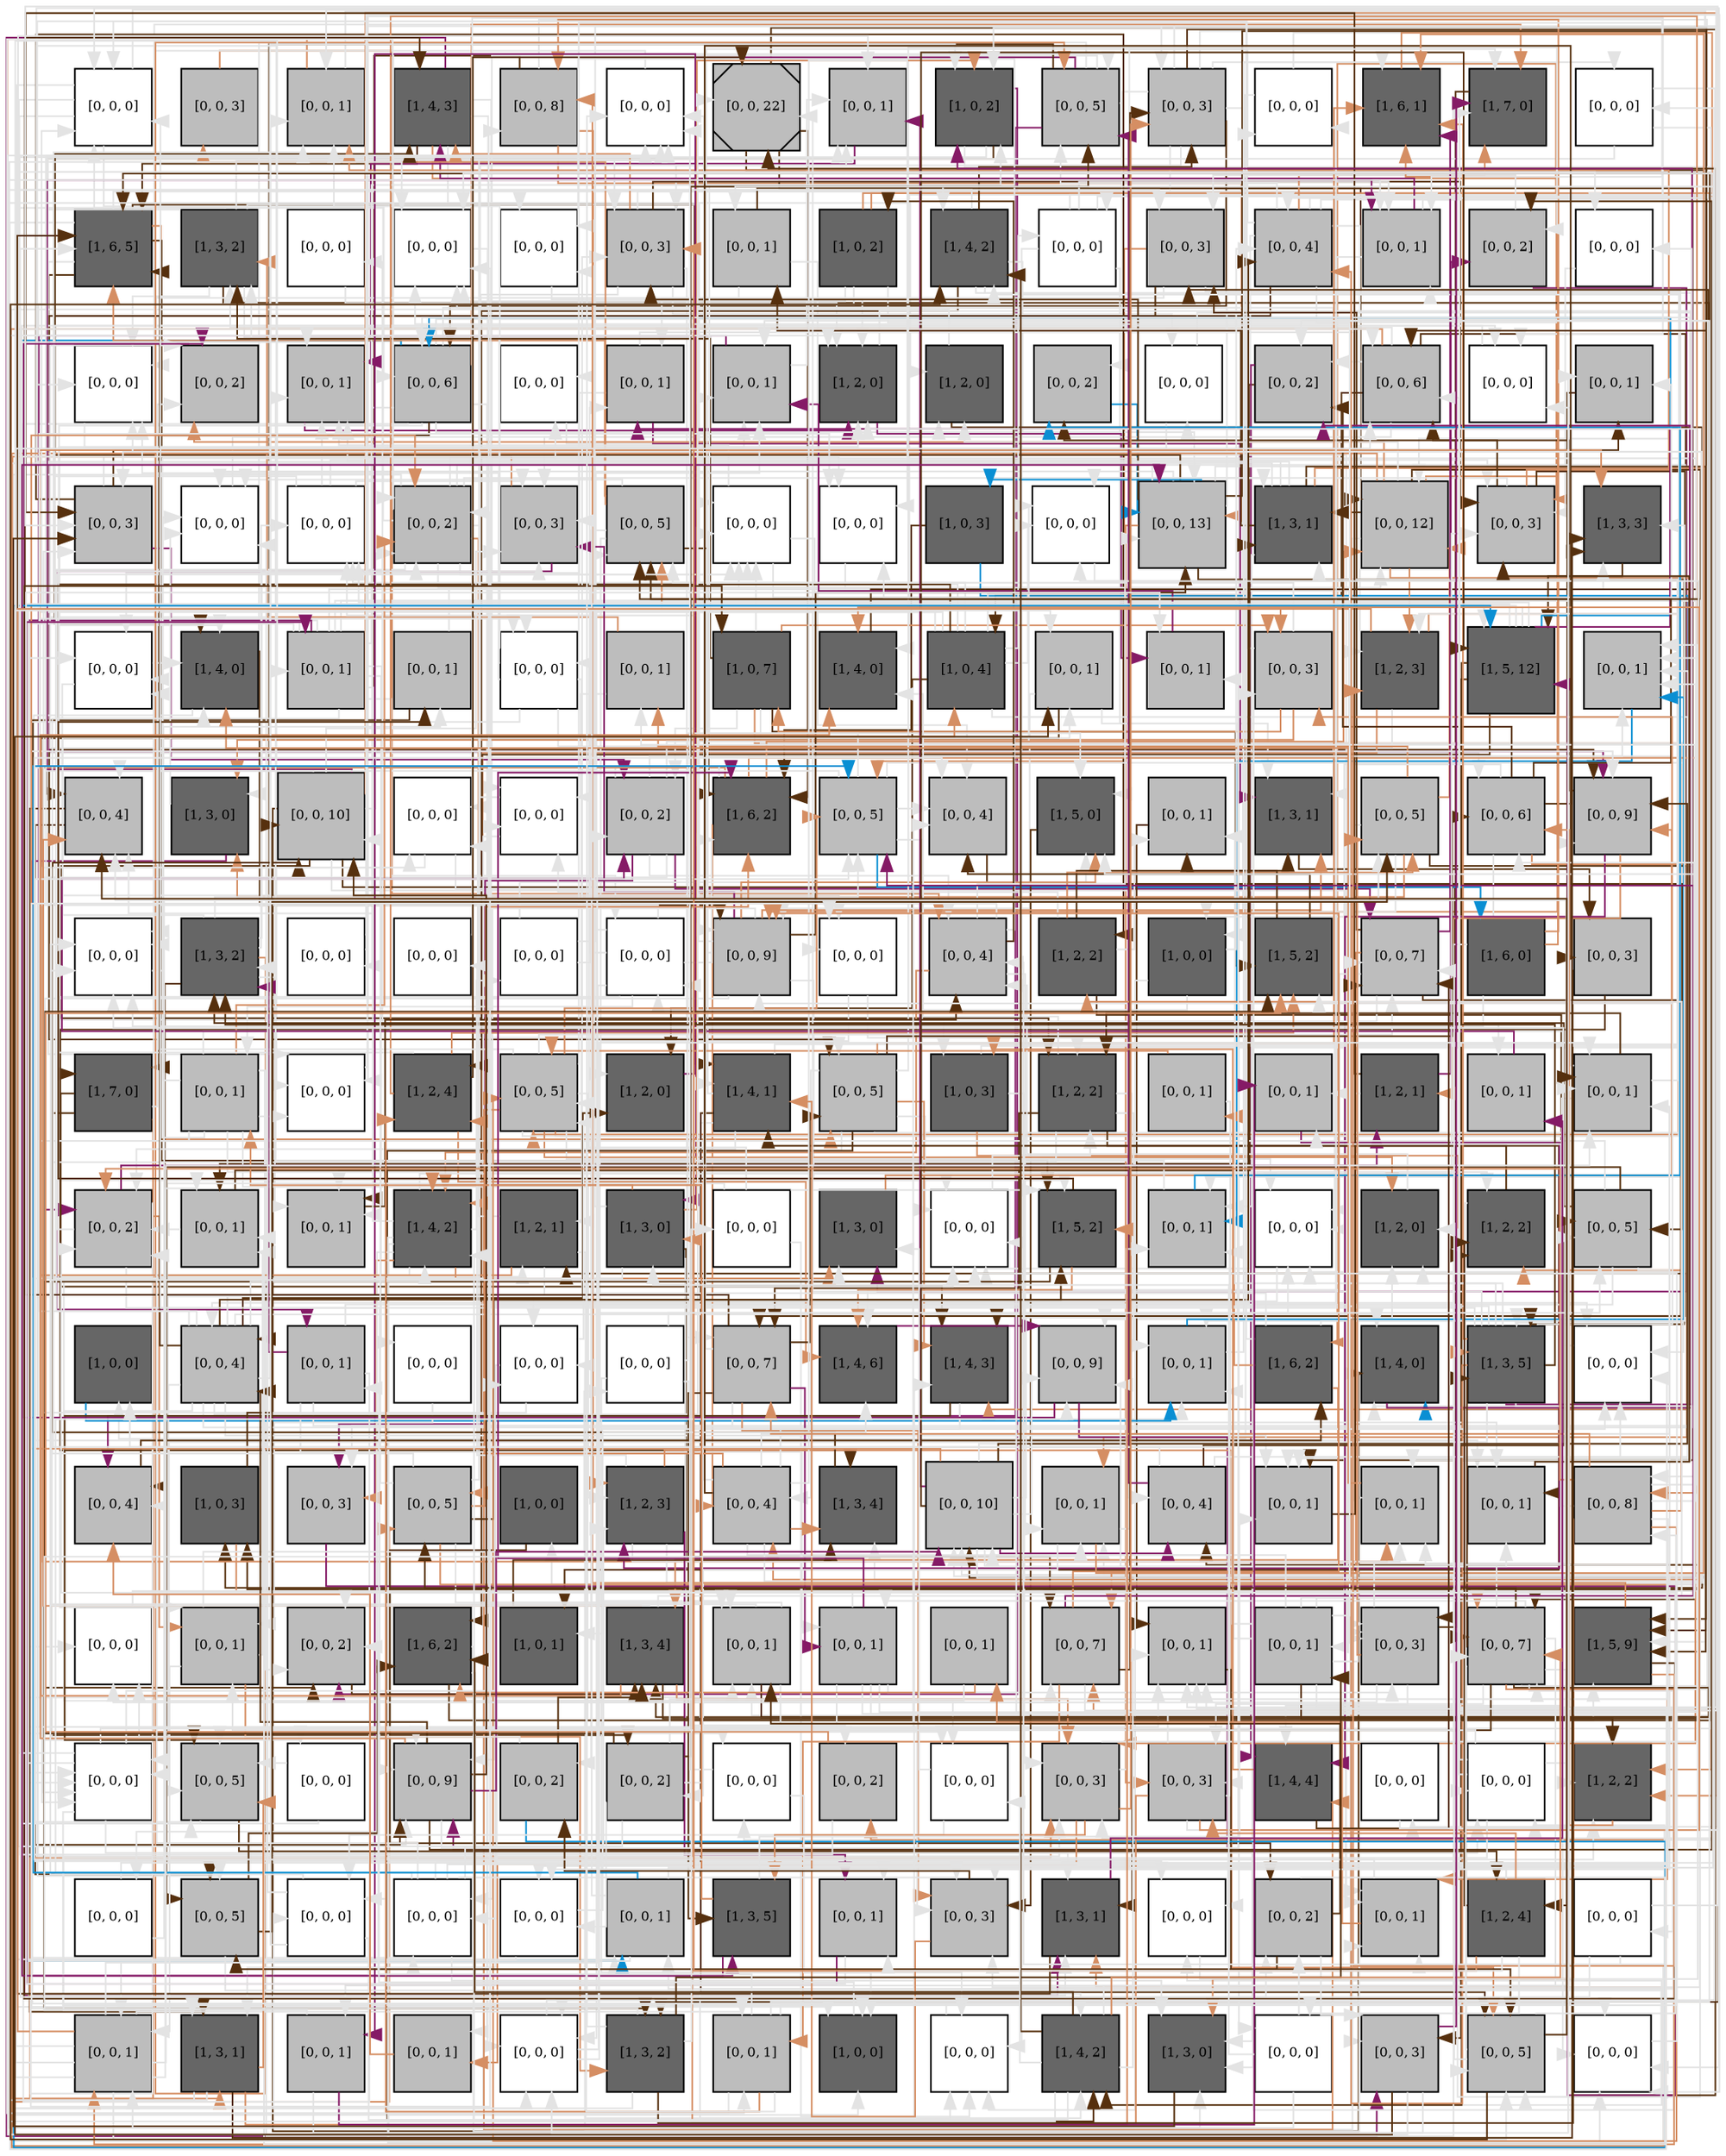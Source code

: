 digraph layout  {
rankdir=TB;
splines=ortho;
node [fixedsize=false, style=filled, width="0.6"];
edge [constraint=false];
0 [fillcolor="#FFFFFF", fontsize=8, label="[0, 0, 0]", shape=square, tooltip="name: None,\nin_degree: 5,\nout_degree: 5"];
1 [fillcolor="#bdbdbd", fontsize=8, label="[0, 0, 3]", shape=square, tooltip="name: None,\nin_degree: 1,\nout_degree: 1"];
2 [fillcolor="#bdbdbd", fontsize=8, label="[0, 0, 1]", shape=square, tooltip="name: None,\nin_degree: 5,\nout_degree: 2"];
3 [fillcolor="#666666", fontsize=8, label="[1, 4, 3]", shape=square, tooltip="name:  TRADD ,\nin_degree: 4,\nout_degree: 6"];
4 [fillcolor="#bdbdbd", fontsize=8, label="[0, 0, 8]", shape=square, tooltip="name: None,\nin_degree: 3,\nout_degree: 4"];
5 [fillcolor="#FFFFFF", fontsize=8, label="[0, 0, 0]", shape=square, tooltip="name: None,\nin_degree: 6,\nout_degree: 1"];
6 [fillcolor="#bdbdbd", fontsize=8, label="[0, 0, 22]", shape=Msquare, tooltip="name: None,\nin_degree: 4,\nout_degree: 4"];
7 [fillcolor="#bdbdbd", fontsize=8, label="[0, 0, 1]", shape=square, tooltip="name: None,\nin_degree: 5,\nout_degree: 1"];
8 [fillcolor="#666666", fontsize=8, label="[1, 0, 2]", shape=square, tooltip="name:  Stimuli2 ,\nin_degree: 5,\nout_degree: 4"];
9 [fillcolor="#bdbdbd", fontsize=8, label="[0, 0, 5]", shape=square, tooltip="name: None,\nin_degree: 5,\nout_degree: 6"];
10 [fillcolor="#bdbdbd", fontsize=8, label="[0, 0, 3]", shape=square, tooltip="name: None,\nin_degree: 4,\nout_degree: 9"];
11 [fillcolor="#FFFFFF", fontsize=8, label="[0, 0, 0]", shape=square, tooltip="name: None,\nin_degree: 2,\nout_degree: 2"];
12 [fillcolor="#666666", fontsize=8, label="[1, 6, 1]", shape=square, tooltip="name:  GAP ,\nin_degree: 6,\nout_degree: 1"];
13 [fillcolor="#666666", fontsize=8, label="[1, 7, 0]", shape=square, tooltip="name:  JAK ,\nin_degree: 5,\nout_degree: 1"];
14 [fillcolor="#FFFFFF", fontsize=8, label="[0, 0, 0]", shape=square, tooltip="name: None,\nin_degree: 2,\nout_degree: 3"];
15 [fillcolor="#666666", fontsize=8, label="[1, 6, 5]", shape=square, tooltip="name:  Caspase ,\nin_degree: 6,\nout_degree: 7"];
16 [fillcolor="#666666", fontsize=8, label="[1, 3, 2]", shape=square, tooltip="name:  TBET ,\nin_degree: 4,\nout_degree: 7"];
17 [fillcolor="#FFFFFF", fontsize=8, label="[0, 0, 0]", shape=square, tooltip="name: None,\nin_degree: 1,\nout_degree: 1"];
18 [fillcolor="#FFFFFF", fontsize=8, label="[0, 0, 0]", shape=square, tooltip="name: None,\nin_degree: 6,\nout_degree: 1"];
19 [fillcolor="#FFFFFF", fontsize=8, label="[0, 0, 0]", shape=square, tooltip="name: None,\nin_degree: 3,\nout_degree: 1"];
20 [fillcolor="#bdbdbd", fontsize=8, label="[0, 0, 3]", shape=square, tooltip="name: None,\nin_degree: 5,\nout_degree: 6"];
21 [fillcolor="#bdbdbd", fontsize=8, label="[0, 0, 1]", shape=square, tooltip="name: None,\nin_degree: 2,\nout_degree: 3"];
22 [fillcolor="#666666", fontsize=8, label="[1, 0, 2]", shape=square, tooltip="name:  IL15 ,\nin_degree: 1,\nout_degree: 5"];
23 [fillcolor="#666666", fontsize=8, label="[1, 4, 2]", shape=square, tooltip="name:  SOCS ,\nin_degree: 4,\nout_degree: 6"];
24 [fillcolor="#FFFFFF", fontsize=8, label="[0, 0, 0]", shape=square, tooltip="name: None,\nin_degree: 2,\nout_degree: 5"];
25 [fillcolor="#bdbdbd", fontsize=8, label="[0, 0, 3]", shape=square, tooltip="name: None,\nin_degree: 4,\nout_degree: 4"];
26 [fillcolor="#bdbdbd", fontsize=8, label="[0, 0, 4]", shape=square, tooltip="name: None,\nin_degree: 4,\nout_degree: 9"];
27 [fillcolor="#bdbdbd", fontsize=8, label="[0, 0, 1]", shape=square, tooltip="name: None,\nin_degree: 5,\nout_degree: 3"];
28 [fillcolor="#bdbdbd", fontsize=8, label="[0, 0, 2]", shape=square, tooltip="name: None,\nin_degree: 3,\nout_degree: 2"];
29 [fillcolor="#FFFFFF", fontsize=8, label="[0, 0, 0]", shape=square, tooltip="name: None,\nin_degree: 2,\nout_degree: 1"];
30 [fillcolor="#FFFFFF", fontsize=8, label="[0, 0, 0]", shape=square, tooltip="name: None,\nin_degree: 5,\nout_degree: 1"];
31 [fillcolor="#bdbdbd", fontsize=8, label="[0, 0, 2]", shape=square, tooltip="name: None,\nin_degree: 4,\nout_degree: 1"];
32 [fillcolor="#bdbdbd", fontsize=8, label="[0, 0, 1]", shape=square, tooltip="name: None,\nin_degree: 6,\nout_degree: 1"];
33 [fillcolor="#bdbdbd", fontsize=8, label="[0, 0, 6]", shape=square, tooltip="name: None,\nin_degree: 4,\nout_degree: 10"];
34 [fillcolor="#FFFFFF", fontsize=8, label="[0, 0, 0]", shape=square, tooltip="name: None,\nin_degree: 2,\nout_degree: 1"];
35 [fillcolor="#bdbdbd", fontsize=8, label="[0, 0, 1]", shape=square, tooltip="name: None,\nin_degree: 3,\nout_degree: 3"];
36 [fillcolor="#bdbdbd", fontsize=8, label="[0, 0, 1]", shape=square, tooltip="name: None,\nin_degree: 5,\nout_degree: 2"];
37 [fillcolor="#666666", fontsize=8, label="[1, 2, 0]", shape=square, tooltip="name:  MEK ,\nin_degree: 6,\nout_degree: 2"];
38 [fillcolor="#666666", fontsize=8, label="[1, 2, 0]", shape=square, tooltip="name:  FasT ,\nin_degree: 3,\nout_degree: 2"];
39 [fillcolor="#bdbdbd", fontsize=8, label="[0, 0, 2]", shape=square, tooltip="name: None,\nin_degree: 3,\nout_degree: 1"];
40 [fillcolor="#FFFFFF", fontsize=8, label="[0, 0, 0]", shape=square, tooltip="name: None,\nin_degree: 2,\nout_degree: 2"];
41 [fillcolor="#bdbdbd", fontsize=8, label="[0, 0, 2]", shape=square, tooltip="name: None,\nin_degree: 4,\nout_degree: 2"];
42 [fillcolor="#bdbdbd", fontsize=8, label="[0, 0, 6]", shape=square, tooltip="name: None,\nin_degree: 5,\nout_degree: 6"];
43 [fillcolor="#FFFFFF", fontsize=8, label="[0, 0, 0]", shape=square, tooltip="name: None,\nin_degree: 3,\nout_degree: 1"];
44 [fillcolor="#bdbdbd", fontsize=8, label="[0, 0, 1]", shape=square, tooltip="name: None,\nin_degree: 3,\nout_degree: 1"];
45 [fillcolor="#bdbdbd", fontsize=8, label="[0, 0, 3]", shape=square, tooltip="name: None,\nin_degree: 5,\nout_degree: 4"];
46 [fillcolor="#FFFFFF", fontsize=8, label="[0, 0, 0]", shape=square, tooltip="name: None,\nin_degree: 5,\nout_degree: 1"];
47 [fillcolor="#FFFFFF", fontsize=8, label="[0, 0, 0]", shape=square, tooltip="name: None,\nin_degree: 4,\nout_degree: 4"];
48 [fillcolor="#bdbdbd", fontsize=8, label="[0, 0, 2]", shape=square, tooltip="name: None,\nin_degree: 6,\nout_degree: 11"];
49 [fillcolor="#bdbdbd", fontsize=8, label="[0, 0, 3]", shape=square, tooltip="name: None,\nin_degree: 6,\nout_degree: 2"];
50 [fillcolor="#bdbdbd", fontsize=8, label="[0, 0, 5]", shape=square, tooltip="name: None,\nin_degree: 5,\nout_degree: 6"];
51 [fillcolor="#FFFFFF", fontsize=8, label="[0, 0, 0]", shape=square, tooltip="name: None,\nin_degree: 6,\nout_degree: 3"];
52 [fillcolor="#FFFFFF", fontsize=8, label="[0, 0, 0]", shape=square, tooltip="name: None,\nin_degree: 4,\nout_degree: 1"];
53 [fillcolor="#666666", fontsize=8, label="[1, 0, 3]", shape=square, tooltip="name: PDGF,\nin_degree: 1,\nout_degree: 2"];
54 [fillcolor="#FFFFFF", fontsize=8, label="[0, 0, 0]", shape=square, tooltip="name: None,\nin_degree: 4,\nout_degree: 1"];
55 [fillcolor="#bdbdbd", fontsize=8, label="[0, 0, 13]", shape=square, tooltip="name: None,\nin_degree: 6,\nout_degree: 10"];
56 [fillcolor="#666666", fontsize=8, label="[1, 3, 1]", shape=square, tooltip="name:  S1P ,\nin_degree: 4,\nout_degree: 7"];
57 [fillcolor="#bdbdbd", fontsize=8, label="[0, 0, 12]", shape=square, tooltip="name: None,\nin_degree: 5,\nout_degree: 9"];
58 [fillcolor="#bdbdbd", fontsize=8, label="[0, 0, 3]", shape=square, tooltip="name: None,\nin_degree: 6,\nout_degree: 4"];
59 [fillcolor="#666666", fontsize=8, label="[1, 3, 3]", shape=square, tooltip="name:  GRB2 ,\nin_degree: 5,\nout_degree: 1"];
60 [fillcolor="#FFFFFF", fontsize=8, label="[0, 0, 0]", shape=square, tooltip="name: None,\nin_degree: 4,\nout_degree: 2"];
61 [fillcolor="#666666", fontsize=8, label="[1, 4, 0]", shape=square, tooltip="name:  GZMB ,\nin_degree: 5,\nout_degree: 2"];
62 [fillcolor="#bdbdbd", fontsize=8, label="[0, 0, 1]", shape=square, tooltip="name: None,\nin_degree: 2,\nout_degree: 13"];
63 [fillcolor="#bdbdbd", fontsize=8, label="[0, 0, 1]", shape=square, tooltip="name: None,\nin_degree: 2,\nout_degree: 2"];
64 [fillcolor="#FFFFFF", fontsize=8, label="[0, 0, 0]", shape=square, tooltip="name: None,\nin_degree: 3,\nout_degree: 6"];
65 [fillcolor="#bdbdbd", fontsize=8, label="[0, 0, 1]", shape=square, tooltip="name: None,\nin_degree: 2,\nout_degree: 2"];
66 [fillcolor="#666666", fontsize=8, label="[1, 0, 7]", shape=square, tooltip="name: TAX,\nin_degree: 2,\nout_degree: 7"];
67 [fillcolor="#666666", fontsize=8, label="[1, 4, 0]", shape=square, tooltip="name:  IL2RA ,\nin_degree: 4,\nout_degree: 1"];
68 [fillcolor="#666666", fontsize=8, label="[1, 0, 4]", shape=square, tooltip="name: Stimuli2,\nin_degree: 2,\nout_degree: 10"];
69 [fillcolor="#bdbdbd", fontsize=8, label="[0, 0, 1]", shape=square, tooltip="name: None,\nin_degree: 3,\nout_degree: 3"];
70 [fillcolor="#bdbdbd", fontsize=8, label="[0, 0, 1]", shape=square, tooltip="name: None,\nin_degree: 3,\nout_degree: 1"];
71 [fillcolor="#bdbdbd", fontsize=8, label="[0, 0, 3]", shape=square, tooltip="name: None,\nin_degree: 4,\nout_degree: 4"];
72 [fillcolor="#666666", fontsize=8, label="[1, 2, 3]", shape=square, tooltip="name:  STAT3 ,\nin_degree: 4,\nout_degree: 4"];
73 [fillcolor="#666666", fontsize=8, label="[1, 5, 12]", shape=square, tooltip="name:  FasL ,\nin_degree: 5,\nout_degree: 9"];
74 [fillcolor="#bdbdbd", fontsize=8, label="[0, 0, 1]", shape=square, tooltip="name: None,\nin_degree: 6,\nout_degree: 1"];
75 [fillcolor="#bdbdbd", fontsize=8, label="[0, 0, 4]", shape=square, tooltip="name: None,\nin_degree: 6,\nout_degree: 2"];
76 [fillcolor="#666666", fontsize=8, label="[1, 3, 0]", shape=square, tooltip="name:  PDGFR ,\nin_degree: 3,\nout_degree: 2"];
77 [fillcolor="#bdbdbd", fontsize=8, label="[0, 0, 10]", shape=square, tooltip="name: None,\nin_degree: 4,\nout_degree: 9"];
78 [fillcolor="#FFFFFF", fontsize=8, label="[0, 0, 0]", shape=square, tooltip="name: None,\nin_degree: 3,\nout_degree: 2"];
79 [fillcolor="#FFFFFF", fontsize=8, label="[0, 0, 0]", shape=square, tooltip="name: None,\nin_degree: 4,\nout_degree: 2"];
80 [fillcolor="#bdbdbd", fontsize=8, label="[0, 0, 2]", shape=square, tooltip="name: None,\nin_degree: 4,\nout_degree: 7"];
81 [fillcolor="#666666", fontsize=8, label="[1, 6, 2]", shape=square, tooltip="name:  NFKB ,\nin_degree: 6,\nout_degree: 5"];
82 [fillcolor="#bdbdbd", fontsize=8, label="[0, 0, 5]", shape=square, tooltip="name: None,\nin_degree: 6,\nout_degree: 6"];
83 [fillcolor="#bdbdbd", fontsize=8, label="[0, 0, 4]", shape=square, tooltip="name: None,\nin_degree: 5,\nout_degree: 1"];
84 [fillcolor="#666666", fontsize=8, label="[1, 5, 0]", shape=square, tooltip="name:  FLIP ,\nin_degree: 5,\nout_degree: 1"];
85 [fillcolor="#bdbdbd", fontsize=8, label="[0, 0, 1]", shape=square, tooltip="name: None,\nin_degree: 3,\nout_degree: 1"];
86 [fillcolor="#666666", fontsize=8, label="[1, 3, 1]", shape=square, tooltip="name:  FYN ,\nin_degree: 5,\nout_degree: 1"];
87 [fillcolor="#bdbdbd", fontsize=8, label="[0, 0, 5]", shape=square, tooltip="name: None,\nin_degree: 4,\nout_degree: 6"];
88 [fillcolor="#bdbdbd", fontsize=8, label="[0, 0, 6]", shape=square, tooltip="name: None,\nin_degree: 4,\nout_degree: 6"];
89 [fillcolor="#bdbdbd", fontsize=8, label="[0, 0, 9]", shape=square, tooltip="name: None,\nin_degree: 6,\nout_degree: 3"];
90 [fillcolor="#FFFFFF", fontsize=8, label="[0, 0, 0]", shape=square, tooltip="name: None,\nin_degree: 6,\nout_degree: 1"];
91 [fillcolor="#666666", fontsize=8, label="[1, 3, 2]", shape=square, tooltip="name:  CREB ,\nin_degree: 4,\nout_degree: 7"];
92 [fillcolor="#FFFFFF", fontsize=8, label="[0, 0, 0]", shape=square, tooltip="name: None,\nin_degree: 1,\nout_degree: 2"];
93 [fillcolor="#FFFFFF", fontsize=8, label="[0, 0, 0]", shape=square, tooltip="name: None,\nin_degree: 1,\nout_degree: 1"];
94 [fillcolor="#FFFFFF", fontsize=8, label="[0, 0, 0]", shape=square, tooltip="name: None,\nin_degree: 1,\nout_degree: 3"];
95 [fillcolor="#FFFFFF", fontsize=8, label="[0, 0, 0]", shape=square, tooltip="name: None,\nin_degree: 3,\nout_degree: 7"];
96 [fillcolor="#bdbdbd", fontsize=8, label="[0, 0, 9]", shape=square, tooltip="name: None,\nin_degree: 6,\nout_degree: 9"];
97 [fillcolor="#FFFFFF", fontsize=8, label="[0, 0, 0]", shape=square, tooltip="name: None,\nin_degree: 3,\nout_degree: 2"];
98 [fillcolor="#bdbdbd", fontsize=8, label="[0, 0, 4]", shape=square, tooltip="name: None,\nin_degree: 5,\nout_degree: 6"];
99 [fillcolor="#666666", fontsize=8, label="[1, 2, 2]", shape=square, tooltip="name:  TNF ,\nin_degree: 2,\nout_degree: 5"];
100 [fillcolor="#666666", fontsize=8, label="[1, 0, 0]", shape=square, tooltip="name: CD45,\nin_degree: 2,\nout_degree: 3"];
101 [fillcolor="#666666", fontsize=8, label="[1, 5, 2]", shape=square, tooltip="name:  BID ,\nin_degree: 5,\nout_degree: 2"];
102 [fillcolor="#bdbdbd", fontsize=8, label="[0, 0, 7]", shape=square, tooltip="name: None,\nin_degree: 6,\nout_degree: 6"];
103 [fillcolor="#666666", fontsize=8, label="[1, 6, 0]", shape=square, tooltip="name:  DISC ,\nin_degree: 1,\nout_degree: 4"];
104 [fillcolor="#bdbdbd", fontsize=8, label="[0, 0, 3]", shape=square, tooltip="name: None,\nin_degree: 2,\nout_degree: 2"];
105 [fillcolor="#666666", fontsize=8, label="[1, 7, 0]", shape=square, tooltip="name:  IFNG ,\nin_degree: 2,\nout_degree: 4"];
106 [fillcolor="#bdbdbd", fontsize=8, label="[0, 0, 1]", shape=square, tooltip="name: None,\nin_degree: 2,\nout_degree: 9"];
107 [fillcolor="#FFFFFF", fontsize=8, label="[0, 0, 0]", shape=square, tooltip="name: None,\nin_degree: 4,\nout_degree: 1"];
108 [fillcolor="#666666", fontsize=8, label="[1, 2, 4]", shape=square, tooltip="name:  Apoptosis ,\nin_degree: 3,\nout_degree: 5"];
109 [fillcolor="#bdbdbd", fontsize=8, label="[0, 0, 5]", shape=square, tooltip="name: None,\nin_degree: 5,\nout_degree: 10"];
110 [fillcolor="#666666", fontsize=8, label="[1, 2, 0]", shape=square, tooltip="name:  CTLA4 ,\nin_degree: 3,\nout_degree: 1"];
111 [fillcolor="#666666", fontsize=8, label="[1, 4, 1]", shape=square, tooltip="name:  P2 ,\nin_degree: 4,\nout_degree: 5"];
112 [fillcolor="#bdbdbd", fontsize=8, label="[0, 0, 5]", shape=square, tooltip="name: None,\nin_degree: 4,\nout_degree: 9"];
113 [fillcolor="#666666", fontsize=8, label="[1, 0, 3]", shape=square, tooltip="name: Stimuli,\nin_degree: 2,\nout_degree: 3"];
114 [fillcolor="#666666", fontsize=8, label="[1, 2, 2]", shape=square, tooltip="name:  Cytoskeleton_signaling ,\nin_degree: 4,\nout_degree: 6"];
115 [fillcolor="#bdbdbd", fontsize=8, label="[0, 0, 1]", shape=square, tooltip="name: None,\nin_degree: 1,\nout_degree: 2"];
116 [fillcolor="#bdbdbd", fontsize=8, label="[0, 0, 1]", shape=square, tooltip="name: None,\nin_degree: 3,\nout_degree: 1"];
117 [fillcolor="#666666", fontsize=8, label="[1, 2, 1]", shape=square, tooltip="name:  A20 ,\nin_degree: 2,\nout_degree: 3"];
118 [fillcolor="#bdbdbd", fontsize=8, label="[0, 0, 1]", shape=square, tooltip="name: None,\nin_degree: 2,\nout_degree: 1"];
119 [fillcolor="#bdbdbd", fontsize=8, label="[0, 0, 1]", shape=square, tooltip="name: None,\nin_degree: 5,\nout_degree: 4"];
120 [fillcolor="#bdbdbd", fontsize=8, label="[0, 0, 2]", shape=square, tooltip="name: None,\nin_degree: 6,\nout_degree: 5"];
121 [fillcolor="#bdbdbd", fontsize=8, label="[0, 0, 1]", shape=square, tooltip="name: None,\nin_degree: 4,\nout_degree: 2"];
122 [fillcolor="#bdbdbd", fontsize=8, label="[0, 0, 1]", shape=square, tooltip="name: None,\nin_degree: 4,\nout_degree: 1"];
123 [fillcolor="#666666", fontsize=8, label="[1, 4, 2]", shape=square, tooltip="name:  IFNGT ,\nin_degree: 5,\nout_degree: 9"];
124 [fillcolor="#666666", fontsize=8, label="[1, 2, 1]", shape=square, tooltip="name:  SMAD ,\nin_degree: 3,\nout_degree: 4"];
125 [fillcolor="#666666", fontsize=8, label="[1, 3, 0]", shape=square, tooltip="name:  PI3K ,\nin_degree: 3,\nout_degree: 6"];
126 [fillcolor="#FFFFFF", fontsize=8, label="[0, 0, 0]", shape=square, tooltip="name: None,\nin_degree: 1,\nout_degree: 4"];
127 [fillcolor="#666666", fontsize=8, label="[1, 3, 0]", shape=square, tooltip="name:  ERK ,\nin_degree: 4,\nout_degree: 1"];
128 [fillcolor="#FFFFFF", fontsize=8, label="[0, 0, 0]", shape=square, tooltip="name: None,\nin_degree: 6,\nout_degree: 1"];
129 [fillcolor="#666666", fontsize=8, label="[1, 5, 2]", shape=square, tooltip="name:  LCK ,\nin_degree: 5,\nout_degree: 3"];
130 [fillcolor="#bdbdbd", fontsize=8, label="[0, 0, 1]", shape=square, tooltip="name: None,\nin_degree: 5,\nout_degree: 2"];
131 [fillcolor="#FFFFFF", fontsize=8, label="[0, 0, 0]", shape=square, tooltip="name: None,\nin_degree: 5,\nout_degree: 1"];
132 [fillcolor="#666666", fontsize=8, label="[1, 2, 0]", shape=square, tooltip="name:  GPCR ,\nin_degree: 4,\nout_degree: 1"];
133 [fillcolor="#666666", fontsize=8, label="[1, 2, 2]", shape=square, tooltip="name:  P27 ,\nin_degree: 4,\nout_degree: 2"];
134 [fillcolor="#bdbdbd", fontsize=8, label="[0, 0, 5]", shape=square, tooltip="name: None,\nin_degree: 4,\nout_degree: 5"];
135 [fillcolor="#666666", fontsize=8, label="[1, 0, 0]", shape=square, tooltip="name:  TAX ,\nin_degree: 2,\nout_degree: 1"];
136 [fillcolor="#bdbdbd", fontsize=8, label="[0, 0, 4]", shape=square, tooltip="name: None,\nin_degree: 3,\nout_degree: 14"];
137 [fillcolor="#bdbdbd", fontsize=8, label="[0, 0, 1]", shape=square, tooltip="name: None,\nin_degree: 2,\nout_degree: 5"];
138 [fillcolor="#FFFFFF", fontsize=8, label="[0, 0, 0]", shape=square, tooltip="name: None,\nin_degree: 1,\nout_degree: 1"];
139 [fillcolor="#FFFFFF", fontsize=8, label="[0, 0, 0]", shape=square, tooltip="name: None,\nin_degree: 3,\nout_degree: 3"];
140 [fillcolor="#FFFFFF", fontsize=8, label="[0, 0, 0]", shape=square, tooltip="name: None,\nin_degree: 1,\nout_degree: 4"];
141 [fillcolor="#bdbdbd", fontsize=8, label="[0, 0, 7]", shape=square, tooltip="name: None,\nin_degree: 4,\nout_degree: 7"];
142 [fillcolor="#666666", fontsize=8, label="[1, 4, 6]", shape=square, tooltip="name:  RAS ,\nin_degree: 4,\nout_degree: 1"];
143 [fillcolor="#666666", fontsize=8, label="[1, 4, 3]", shape=square, tooltip="name:  IL2RAT ,\nin_degree: 5,\nout_degree: 2"];
144 [fillcolor="#bdbdbd", fontsize=8, label="[0, 0, 9]", shape=square, tooltip="name: None,\nin_degree: 5,\nout_degree: 2"];
145 [fillcolor="#bdbdbd", fontsize=8, label="[0, 0, 1]", shape=square, tooltip="name: None,\nin_degree: 5,\nout_degree: 2"];
146 [fillcolor="#666666", fontsize=8, label="[1, 6, 2]", shape=square, tooltip="name:  BclxL ,\nin_degree: 2,\nout_degree: 5"];
147 [fillcolor="#666666", fontsize=8, label="[1, 4, 0]", shape=square, tooltip="name:  TPL2 ,\nin_degree: 4,\nout_degree: 1"];
148 [fillcolor="#666666", fontsize=8, label="[1, 3, 5]", shape=square, tooltip="name:  IL2RBT ,\nin_degree: 4,\nout_degree: 12"];
149 [fillcolor="#FFFFFF", fontsize=8, label="[0, 0, 0]", shape=square, tooltip="name: None,\nin_degree: 5,\nout_degree: 1"];
150 [fillcolor="#bdbdbd", fontsize=8, label="[0, 0, 4]", shape=square, tooltip="name: None,\nin_degree: 4,\nout_degree: 1"];
151 [fillcolor="#666666", fontsize=8, label="[1, 0, 3]", shape=square, tooltip="name:  PDGF ,\nin_degree: 2,\nout_degree: 2"];
152 [fillcolor="#bdbdbd", fontsize=8, label="[0, 0, 3]", shape=square, tooltip="name: None,\nin_degree: 3,\nout_degree: 1"];
153 [fillcolor="#bdbdbd", fontsize=8, label="[0, 0, 5]", shape=square, tooltip="name: None,\nin_degree: 3,\nout_degree: 7"];
154 [fillcolor="#666666", fontsize=8, label="[1, 0, 0]", shape=square, tooltip="name:  Stimuli ,\nin_degree: 1,\nout_degree: 1"];
155 [fillcolor="#666666", fontsize=8, label="[1, 2, 3]", shape=square, tooltip="name:  SPHK1 ,\nin_degree: 4,\nout_degree: 5"];
156 [fillcolor="#bdbdbd", fontsize=8, label="[0, 0, 4]", shape=square, tooltip="name: None,\nin_degree: 3,\nout_degree: 9"];
157 [fillcolor="#666666", fontsize=8, label="[1, 3, 4]", shape=square, tooltip="name:  ZAP70 ,\nin_degree: 4,\nout_degree: 1"];
158 [fillcolor="#bdbdbd", fontsize=8, label="[0, 0, 10]", shape=square, tooltip="name: None,\nin_degree: 5,\nout_degree: 10"];
159 [fillcolor="#bdbdbd", fontsize=8, label="[0, 0, 1]", shape=square, tooltip="name: None,\nin_degree: 4,\nout_degree: 3"];
160 [fillcolor="#bdbdbd", fontsize=8, label="[0, 0, 4]", shape=square, tooltip="name: None,\nin_degree: 3,\nout_degree: 4"];
161 [fillcolor="#bdbdbd", fontsize=8, label="[0, 0, 1]", shape=square, tooltip="name: None,\nin_degree: 5,\nout_degree: 1"];
162 [fillcolor="#bdbdbd", fontsize=8, label="[0, 0, 1]", shape=square, tooltip="name: None,\nin_degree: 5,\nout_degree: 1"];
163 [fillcolor="#bdbdbd", fontsize=8, label="[0, 0, 1]", shape=square, tooltip="name: None,\nin_degree: 4,\nout_degree: 1"];
164 [fillcolor="#bdbdbd", fontsize=8, label="[0, 0, 8]", shape=square, tooltip="name: None,\nin_degree: 3,\nout_degree: 9"];
165 [fillcolor="#FFFFFF", fontsize=8, label="[0, 0, 0]", shape=square, tooltip="name: None,\nin_degree: 3,\nout_degree: 1"];
166 [fillcolor="#bdbdbd", fontsize=8, label="[0, 0, 1]", shape=square, tooltip="name: None,\nin_degree: 4,\nout_degree: 4"];
167 [fillcolor="#bdbdbd", fontsize=8, label="[0, 0, 2]", shape=square, tooltip="name: None,\nin_degree: 5,\nout_degree: 1"];
168 [fillcolor="#666666", fontsize=8, label="[1, 6, 2]", shape=square, tooltip="name:  MCL1 ,\nin_degree: 4,\nout_degree: 3"];
169 [fillcolor="#666666", fontsize=8, label="[1, 0, 1]", shape=square, tooltip="name:  CD45 ,\nin_degree: 2,\nout_degree: 1"];
170 [fillcolor="#666666", fontsize=8, label="[1, 3, 4]", shape=square, tooltip="name:  PLCG1 ,\nin_degree: 4,\nout_degree: 6"];
171 [fillcolor="#bdbdbd", fontsize=8, label="[0, 0, 1]", shape=square, tooltip="name: None,\nin_degree: 5,\nout_degree: 4"];
172 [fillcolor="#bdbdbd", fontsize=8, label="[0, 0, 1]", shape=square, tooltip="name: None,\nin_degree: 3,\nout_degree: 7"];
173 [fillcolor="#bdbdbd", fontsize=8, label="[0, 0, 1]", shape=square, tooltip="name: None,\nin_degree: 1,\nout_degree: 2"];
174 [fillcolor="#bdbdbd", fontsize=8, label="[0, 0, 7]", shape=square, tooltip="name: None,\nin_degree: 4,\nout_degree: 5"];
175 [fillcolor="#bdbdbd", fontsize=8, label="[0, 0, 1]", shape=square, tooltip="name: None,\nin_degree: 6,\nout_degree: 1"];
176 [fillcolor="#bdbdbd", fontsize=8, label="[0, 0, 1]", shape=square, tooltip="name: None,\nin_degree: 2,\nout_degree: 9"];
177 [fillcolor="#bdbdbd", fontsize=8, label="[0, 0, 3]", shape=square, tooltip="name: None,\nin_degree: 5,\nout_degree: 5"];
178 [fillcolor="#bdbdbd", fontsize=8, label="[0, 0, 7]", shape=square, tooltip="name: None,\nin_degree: 6,\nout_degree: 13"];
179 [fillcolor="#666666", fontsize=8, label="[1, 5, 9]", shape=square, tooltip="name:  IL2 ,\nin_degree: 5,\nout_degree: 3"];
180 [fillcolor="#FFFFFF", fontsize=8, label="[0, 0, 0]", shape=square, tooltip="name: None,\nin_degree: 6,\nout_degree: 6"];
181 [fillcolor="#bdbdbd", fontsize=8, label="[0, 0, 5]", shape=square, tooltip="name: None,\nin_degree: 6,\nout_degree: 2"];
182 [fillcolor="#FFFFFF", fontsize=8, label="[0, 0, 0]", shape=square, tooltip="name: None,\nin_degree: 1,\nout_degree: 2"];
183 [fillcolor="#bdbdbd", fontsize=8, label="[0, 0, 9]", shape=square, tooltip="name: None,\nin_degree: 6,\nout_degree: 6"];
184 [fillcolor="#bdbdbd", fontsize=8, label="[0, 0, 2]", shape=square, tooltip="name: None,\nin_degree: 2,\nout_degree: 3"];
185 [fillcolor="#bdbdbd", fontsize=8, label="[0, 0, 2]", shape=square, tooltip="name: None,\nin_degree: 2,\nout_degree: 6"];
186 [fillcolor="#FFFFFF", fontsize=8, label="[0, 0, 0]", shape=square, tooltip="name: None,\nin_degree: 2,\nout_degree: 2"];
187 [fillcolor="#bdbdbd", fontsize=8, label="[0, 0, 2]", shape=square, tooltip="name: None,\nin_degree: 2,\nout_degree: 2"];
188 [fillcolor="#FFFFFF", fontsize=8, label="[0, 0, 0]", shape=square, tooltip="name: None,\nin_degree: 3,\nout_degree: 2"];
189 [fillcolor="#bdbdbd", fontsize=8, label="[0, 0, 3]", shape=square, tooltip="name: None,\nin_degree: 6,\nout_degree: 5"];
190 [fillcolor="#bdbdbd", fontsize=8, label="[0, 0, 3]", shape=square, tooltip="name: None,\nin_degree: 4,\nout_degree: 5"];
191 [fillcolor="#666666", fontsize=8, label="[1, 4, 4]", shape=square, tooltip="name:  IL2RB ,\nin_degree: 4,\nout_degree: 2"];
192 [fillcolor="#FFFFFF", fontsize=8, label="[0, 0, 0]", shape=square, tooltip="name: None,\nin_degree: 1,\nout_degree: 1"];
193 [fillcolor="#FFFFFF", fontsize=8, label="[0, 0, 0]", shape=square, tooltip="name: None,\nin_degree: 3,\nout_degree: 5"];
194 [fillcolor="#666666", fontsize=8, label="[1, 2, 2]", shape=square, tooltip="name:  NFAT ,\nin_degree: 5,\nout_degree: 1"];
195 [fillcolor="#FFFFFF", fontsize=8, label="[0, 0, 0]", shape=square, tooltip="name: None,\nin_degree: 1,\nout_degree: 2"];
196 [fillcolor="#bdbdbd", fontsize=8, label="[0, 0, 5]", shape=square, tooltip="name: None,\nin_degree: 4,\nout_degree: 3"];
197 [fillcolor="#FFFFFF", fontsize=8, label="[0, 0, 0]", shape=square, tooltip="name: None,\nin_degree: 3,\nout_degree: 4"];
198 [fillcolor="#FFFFFF", fontsize=8, label="[0, 0, 0]", shape=square, tooltip="name: None,\nin_degree: 3,\nout_degree: 7"];
199 [fillcolor="#FFFFFF", fontsize=8, label="[0, 0, 0]", shape=square, tooltip="name: None,\nin_degree: 3,\nout_degree: 2"];
200 [fillcolor="#bdbdbd", fontsize=8, label="[0, 0, 1]", shape=square, tooltip="name: None,\nin_degree: 3,\nout_degree: 4"];
201 [fillcolor="#666666", fontsize=8, label="[1, 3, 5]", shape=square, tooltip="name:  sFas ,\nin_degree: 3,\nout_degree: 3"];
202 [fillcolor="#bdbdbd", fontsize=8, label="[0, 0, 1]", shape=square, tooltip="name: None,\nin_degree: 3,\nout_degree: 2"];
203 [fillcolor="#bdbdbd", fontsize=8, label="[0, 0, 3]", shape=square, tooltip="name: None,\nin_degree: 6,\nout_degree: 2"];
204 [fillcolor="#666666", fontsize=8, label="[1, 3, 1]", shape=square, tooltip="name:  TCR ,\nin_degree: 5,\nout_degree: 2"];
205 [fillcolor="#FFFFFF", fontsize=8, label="[0, 0, 0]", shape=square, tooltip="name: None,\nin_degree: 3,\nout_degree: 1"];
206 [fillcolor="#bdbdbd", fontsize=8, label="[0, 0, 2]", shape=square, tooltip="name: None,\nin_degree: 3,\nout_degree: 4"];
207 [fillcolor="#bdbdbd", fontsize=8, label="[0, 0, 1]", shape=square, tooltip="name: None,\nin_degree: 5,\nout_degree: 2"];
208 [fillcolor="#666666", fontsize=8, label="[1, 2, 4]", shape=square, tooltip="name:  RANTES ,\nin_degree: 2,\nout_degree: 6"];
209 [fillcolor="#FFFFFF", fontsize=8, label="[0, 0, 0]", shape=square, tooltip="name: None,\nin_degree: 1,\nout_degree: 3"];
210 [fillcolor="#bdbdbd", fontsize=8, label="[0, 0, 1]", shape=square, tooltip="name: None,\nin_degree: 4,\nout_degree: 9"];
211 [fillcolor="#666666", fontsize=8, label="[1, 3, 1]", shape=square, tooltip="name:  IAP ,\nin_degree: 4,\nout_degree: 5"];
212 [fillcolor="#bdbdbd", fontsize=8, label="[0, 0, 1]", shape=square, tooltip="name: None,\nin_degree: 2,\nout_degree: 3"];
213 [fillcolor="#bdbdbd", fontsize=8, label="[0, 0, 1]", shape=square, tooltip="name: None,\nin_degree: 2,\nout_degree: 1"];
214 [fillcolor="#FFFFFF", fontsize=8, label="[0, 0, 0]", shape=square, tooltip="name: None,\nin_degree: 5,\nout_degree: 3"];
215 [fillcolor="#666666", fontsize=8, label="[1, 3, 2]", shape=square, tooltip="name:  Proliferation ,\nin_degree: 3,\nout_degree: 6"];
216 [fillcolor="#bdbdbd", fontsize=8, label="[0, 0, 1]", shape=square, tooltip="name: None,\nin_degree: 3,\nout_degree: 6"];
217 [fillcolor="#666666", fontsize=8, label="[1, 0, 0]", shape=square, tooltip="name: IL15,\nin_degree: 4,\nout_degree: 1"];
218 [fillcolor="#FFFFFF", fontsize=8, label="[0, 0, 0]", shape=square, tooltip="name: None,\nin_degree: 5,\nout_degree: 1"];
219 [fillcolor="#666666", fontsize=8, label="[1, 4, 2]", shape=square, tooltip="name:  Fas ,\nin_degree: 4,\nout_degree: 8"];
220 [fillcolor="#666666", fontsize=8, label="[1, 3, 0]", shape=square, tooltip="name:  Ceramide ,\nin_degree: 5,\nout_degree: 1"];
221 [fillcolor="#FFFFFF", fontsize=8, label="[0, 0, 0]", shape=square, tooltip="name: None,\nin_degree: 2,\nout_degree: 3"];
222 [fillcolor="#bdbdbd", fontsize=8, label="[0, 0, 3]", shape=square, tooltip="name: None,\nin_degree: 4,\nout_degree: 4"];
223 [fillcolor="#bdbdbd", fontsize=8, label="[0, 0, 5]", shape=square, tooltip="name: None,\nin_degree: 6,\nout_degree: 5"];
224 [fillcolor="#FFFFFF", fontsize=8, label="[0, 0, 0]", shape=square, tooltip="name: None,\nin_degree: 5,\nout_degree: 1"];
0 -> 33  [color=grey89, style="penwidth(0.1)", tooltip=" ", weight=1];
0 -> 186  [color=grey89, style="penwidth(0.1)", tooltip=" ", weight=1];
0 -> 200  [color=grey89, style="penwidth(0.1)", tooltip=" ", weight=1];
0 -> 157  [color=grey89, style="penwidth(0.1)", tooltip=" ", weight=1];
0 -> 163  [color=grey89, style="penwidth(0.1)", tooltip=" ", weight=1];
1 -> 98  [color="#D58E63", style="penwidth(0.1)", tooltip="72( STAT3 ) to 123( IFNGT )", weight=1];
2 -> 158  [color=grey89, style="penwidth(0.1)", tooltip=" ", weight=1];
2 -> 153  [color="#D58E63", style="penwidth(0.1)", tooltip="3( TRADD ) to 81( NFKB )", weight=1];
3 -> 174  [color=grey89, style="penwidth(0.1)", tooltip=" ", weight=1];
3 -> 222  [color="#851A66", style="penwidth(0.1)", tooltip="169( CD45 ) to 13( JAK )", weight=1];
3 -> 38  [color=grey89, style="penwidth(0.1)", tooltip=" ", weight=1];
3 -> 58  [color="#D58E63", style="penwidth(0.1)", tooltip="3( TRADD ) to 81( NFKB )", weight=1];
3 -> 15  [color="#56300E", style="penwidth(0.1)", tooltip="191( IL2RB ) to 129( LCK )", weight=1];
3 -> 149  [color=grey89, style="penwidth(0.1)", tooltip=" ", weight=1];
4 -> 155  [color="#D58E63", style="penwidth(0.1)", tooltip="179( IL2 ) to 23( SOCS )", weight=1];
4 -> 122  [color="#56300E", style="penwidth(0.1)", tooltip="103( DISC ) to 146( BclxL )", weight=1];
4 -> 55  [color="#D58E63", style="penwidth(0.1)", tooltip="179( IL2 ) to 67( IL2RA )", weight=1];
4 -> 179  [color=grey89, style="penwidth(0.1)", tooltip=" ", weight=1];
5 -> 90  [color=grey89, style="penwidth(0.1)", tooltip=" ", weight=1];
6 -> 179  [color="#56300E", style="penwidth(0.1)", tooltip="108( Apoptosis ) to 170( PLCG1 )", weight=1];
6 -> 57  [color="#56300E", style="penwidth(0.1)", tooltip="108( Apoptosis ) to 125( PI3K )", weight=1];
6 -> 158  [color="#56300E", style="penwidth(0.1)", tooltip="81( NFKB ) to 73( FasL )", weight=1];
6 -> 81  [color="#56300E", style="penwidth(0.1)", tooltip="211( IAP ) to 81( NFKB )", weight=1];
7 -> 32  [color="#851A66", style="penwidth(0.1)", tooltip="142( RAS ) to 37( MEK )", weight=1];
8 -> 75  [color="#56300E", style="penwidth(0.1)", tooltip="8( Stimuli2 ) to 111( P2 )", weight=1];
8 -> 186  [color=grey89, style="penwidth(0.1)", tooltip=" ", weight=1];
8 -> 167  [color="#851A66", style="penwidth(0.1)", tooltip="76( PDGFR ) to 170( PLCG1 )", weight=1];
8 -> 165  [color=grey89, style="penwidth(0.1)", tooltip=" ", weight=1];
9 -> 125  [color="#851A66", style="penwidth(0.1)", tooltip="142( RAS ) to 125( PI3K )", weight=1];
9 -> 79  [color=grey89, style="penwidth(0.1)", tooltip=" ", weight=1];
9 -> 84  [color=grey89, style="penwidth(0.1)", tooltip=" ", weight=1];
9 -> 136  [color="#56300E", style="penwidth(0.1)", tooltip="105( IFNG ) to 61( GZMB )", weight=1];
9 -> 150  [color="#851A66", style="penwidth(0.1)", tooltip="108( Apoptosis ) to 146( BclxL )", weight=1];
9 -> 76  [color=grey89, style="penwidth(0.1)", tooltip=" ", weight=1];
10 -> 33  [color="#56300E", style="penwidth(0.1)", tooltip="111( P2 ) to 105( IFNG )", weight=1];
10 -> 67  [color=grey89, style="penwidth(0.1)", tooltip=" ", weight=1];
10 -> 14  [color=grey89, style="penwidth(0.1)", tooltip=" ", weight=1];
10 -> 215  [color="#56300E", style="penwidth(0.1)", tooltip="125( PI3K ) to 194( NFAT )", weight=1];
10 -> 39  [color=grey89, style="penwidth(0.1)", tooltip=" ", weight=1];
10 -> 154  [color=grey89, style="penwidth(0.1)", tooltip=" ", weight=1];
10 -> 135  [color=grey89, style="penwidth(0.1)", tooltip=" ", weight=1];
10 -> 30  [color=grey89, style="penwidth(0.1)", tooltip=" ", weight=1];
10 -> 20  [color=grey89, style="penwidth(0.1)", tooltip=" ", weight=1];
11 -> 158  [color=grey89, style="penwidth(0.1)", tooltip=" ", weight=1];
11 -> 122  [color=grey89, style="penwidth(0.1)", tooltip=" ", weight=1];
12 -> 174  [color="#D58E63", style="penwidth(0.1)", tooltip="12( GAP ) to 142( RAS )", weight=1];
13 -> 177  [color="#56300E", style="penwidth(0.1)", tooltip="13( JAK ) to 23( SOCS )", weight=1];
14 -> 64  [color=grey89, style="penwidth(0.1)", tooltip=" ", weight=1];
14 -> 214  [color=grey89, style="penwidth(0.1)", tooltip=" ", weight=1];
14 -> 171  [color=grey89, style="penwidth(0.1)", tooltip=" ", weight=1];
15 -> 89  [color="#56300E", style="penwidth(0.1)", tooltip="204( TCR ) to 110( CTLA4 )", weight=1];
15 -> 129  [color="#56300E", style="penwidth(0.1)", tooltip="191( IL2RB ) to 129( LCK )", weight=1];
15 -> 112  [color="#D58E63", style="penwidth(0.1)", tooltip="72( STAT3 ) to 143( IL2RAT )", weight=1];
15 -> 107  [color=grey89, style="penwidth(0.1)", tooltip=" ", weight=1];
15 -> 214  [color=grey89, style="penwidth(0.1)", tooltip=" ", weight=1];
15 -> 111  [color="#56300E", style="penwidth(0.1)", tooltip="8( Stimuli2 ) to 111( P2 )", weight=1];
15 -> 131  [color=grey89, style="penwidth(0.1)", tooltip=" ", weight=1];
16 -> 51  [color=grey89, style="penwidth(0.1)", tooltip=" ", weight=1];
16 -> 217  [color=grey89, style="penwidth(0.1)", tooltip=" ", weight=1];
16 -> 30  [color=grey89, style="penwidth(0.1)", tooltip=" ", weight=1];
16 -> 88  [color=grey89, style="penwidth(0.1)", tooltip=" ", weight=1];
16 -> 170  [color="#56300E", style="penwidth(0.1)", tooltip="179( IL2 ) to 105( IFNG )", weight=1];
16 -> 96  [color=grey89, style="penwidth(0.1)", tooltip=" ", weight=1];
16 -> 20  [color=grey89, style="penwidth(0.1)", tooltip=" ", weight=1];
17 -> 37  [color=grey89, style="penwidth(0.1)", tooltip=" ", weight=1];
18 -> 214  [color=grey89, style="penwidth(0.1)", tooltip=" ", weight=1];
19 -> 37  [color=grey89, style="penwidth(0.1)", tooltip=" ", weight=1];
20 -> 100  [color=grey89, style="penwidth(0.1)", tooltip=" ", weight=1];
20 -> 40  [color=grey89, style="penwidth(0.1)", tooltip=" ", weight=1];
20 -> 58  [color="#56300E", style="penwidth(0.1)", tooltip="179( IL2 ) to 143( IL2RAT )", weight=1];
20 -> 141  [color=grey89, style="penwidth(0.1)", tooltip=" ", weight=1];
20 -> 78  [color=grey89, style="penwidth(0.1)", tooltip=" ", weight=1];
20 -> 3  [color="#D58E63", style="penwidth(0.1)", tooltip="211( IAP ) to 3( TRADD )", weight=1];
21 -> 90  [color=grey89, style="penwidth(0.1)", tooltip=" ", weight=1];
21 -> 161  [color="#56300E", style="penwidth(0.1)", tooltip="56( S1P ) to 201( sFas )", weight=1];
21 -> 83  [color=grey89, style="penwidth(0.1)", tooltip=" ", weight=1];
22 -> 146  [color="#D58E63", style="penwidth(0.1)", tooltip="22( IL15 ) to 191( IL2RB )", weight=1];
22 -> 222  [color=grey89, style="penwidth(0.1)", tooltip=" ", weight=1];
22 -> 18  [color=grey89, style="penwidth(0.1)", tooltip=" ", weight=1];
22 -> 124  [color=grey89, style="penwidth(0.1)", tooltip=" ", weight=1];
22 -> 194  [color="#D58E63", style="penwidth(0.1)", tooltip="22( IL15 ) to 12( GAP )", weight=1];
23 -> 148  [color=grey89, style="penwidth(0.1)", tooltip=" ", weight=1];
23 -> 147  [color=grey89, style="penwidth(0.1)", tooltip=" ", weight=1];
23 -> 55  [color=grey89, style="penwidth(0.1)", tooltip=" ", weight=1];
23 -> 168  [color="#56300E", style="penwidth(0.1)", tooltip="103( DISC ) to 168( MCL1 )", weight=1];
23 -> 10  [color="#56300E", style="penwidth(0.1)", tooltip="111( P2 ) to 105( IFNG )", weight=1];
23 -> 220  [color=grey89, style="penwidth(0.1)", tooltip=" ", weight=1];
24 -> 86  [color=grey89, style="penwidth(0.1)", tooltip=" ", weight=1];
24 -> 181  [color=grey89, style="penwidth(0.1)", tooltip=" ", weight=1];
24 -> 27  [color=grey89, style="penwidth(0.1)", tooltip=" ", weight=1];
24 -> 202  [color=grey89, style="penwidth(0.1)", tooltip=" ", weight=1];
24 -> 218  [color=grey89, style="penwidth(0.1)", tooltip=" ", weight=1];
25 -> 35  [color=grey89, style="penwidth(0.1)", tooltip=" ", weight=1];
25 -> 114  [color=grey89, style="penwidth(0.1)", tooltip=" ", weight=1];
25 -> 112  [color="#56300E", style="penwidth(0.1)", tooltip="191( IL2RB ) to 59( GRB2 )", weight=1];
25 -> 82  [color="#D58E63", style="penwidth(0.1)", tooltip="219( Fas ) to 103( DISC )", weight=1];
26 -> 61  [color="#56300E", style="penwidth(0.1)", tooltip="105( IFNG ) to 61( GZMB )", weight=1];
26 -> 9  [color=grey89, style="penwidth(0.1)", tooltip=" ", weight=1];
26 -> 111  [color=grey89, style="penwidth(0.1)", tooltip=" ", weight=1];
26 -> 72  [color=grey89, style="penwidth(0.1)", tooltip=" ", weight=1];
26 -> 128  [color=grey89, style="penwidth(0.1)", tooltip=" ", weight=1];
26 -> 189  [color=grey89, style="penwidth(0.1)", tooltip=" ", weight=1];
26 -> 89  [color=grey89, style="penwidth(0.1)", tooltip=" ", weight=1];
26 -> 159  [color=grey89, style="penwidth(0.1)", tooltip=" ", weight=1];
26 -> 13  [color="#D58E63", style="penwidth(0.1)", tooltip="191( IL2RB ) to 13( JAK )", weight=1];
27 -> 107  [color=grey89, style="penwidth(0.1)", tooltip=" ", weight=1];
27 -> 3  [color="#851A66", style="penwidth(0.1)", tooltip="169( CD45 ) to 13( JAK )", weight=1];
27 -> 136  [color=grey89, style="penwidth(0.1)", tooltip=" ", weight=1];
28 -> 127  [color="#851A66", style="penwidth(0.1)", tooltip="37( MEK ) to 127( ERK )", weight=1];
28 -> 25  [color=grey89, style="penwidth(0.1)", tooltip=" ", weight=1];
29 -> 58  [color=grey89, style="penwidth(0.1)", tooltip=" ", weight=1];
30 -> 36  [color=grey89, style="penwidth(0.1)", tooltip=" ", weight=1];
31 -> 89  [color="#851A66", style="penwidth(0.1)", tooltip="142( RAS ) to 12( GAP )", weight=1];
32 -> 37  [color="#851A66", style="penwidth(0.1)", tooltip="142( RAS ) to 37( MEK )", weight=1];
33 -> 180  [color=grey89, style="penwidth(0.1)", tooltip=" ", weight=1];
33 -> 113  [color=grey89, style="penwidth(0.1)", tooltip=" ", weight=1];
33 -> 86  [color=grey89, style="penwidth(0.1)", tooltip=" ", weight=1];
33 -> 57  [color=grey89, style="penwidth(0.1)", tooltip=" ", weight=1];
33 -> 105  [color="#56300E", style="penwidth(0.1)", tooltip="111( P2 ) to 105( IFNG )", weight=1];
33 -> 13  [color="#D58E63", style="penwidth(0.1)", tooltip="105( IFNG ) to 13( JAK )", weight=1];
33 -> 200  [color="#0A8FD3", style="penwidth(0.1)", tooltip="84( FLIP ) to 103( DISC )", weight=1];
33 -> 92  [color=grey89, style="penwidth(0.1)", tooltip=" ", weight=1];
33 -> 40  [color=grey89, style="penwidth(0.1)", tooltip=" ", weight=1];
33 -> 213  [color=grey89, style="penwidth(0.1)", tooltip=" ", weight=1];
34 -> 221  [color=grey89, style="penwidth(0.1)", tooltip=" ", weight=1];
35 -> 60  [color=grey89, style="penwidth(0.1)", tooltip=" ", weight=1];
35 -> 86  [color="#851A66", style="penwidth(0.1)", tooltip="204( TCR ) to 86( FYN )", weight=1];
35 -> 162  [color=grey89, style="penwidth(0.1)", tooltip=" ", weight=1];
36 -> 7  [color=grey89, style="penwidth(0.1)", tooltip=" ", weight=1];
36 -> 120  [color="#851A66", style="penwidth(0.1)", tooltip="37( MEK ) to 127( ERK )", weight=1];
37 -> 70  [color="#851A66", style="penwidth(0.1)", tooltip="37( MEK ) to 127( ERK )", weight=1];
37 -> 161  [color=grey89, style="penwidth(0.1)", tooltip=" ", weight=1];
38 -> 200  [color=grey89, style="penwidth(0.1)", tooltip=" ", weight=1];
38 -> 151  [color="#56300E", style="penwidth(0.1)", tooltip="38( FasT ) to 219( Fas )", weight=1];
39 -> 55  [color="#0A8FD3", style="penwidth(0.1)", tooltip="135( TAX ) to 147( TPL2 )", weight=1];
40 -> 61  [color=grey89, style="penwidth(0.1)", tooltip=" ", weight=1];
40 -> 162  [color=grey89, style="penwidth(0.1)", tooltip=" ", weight=1];
41 -> 191  [color="#851A66", style="penwidth(0.1)", tooltip="147( TPL2 ) to 81( NFKB )", weight=1];
41 -> 121  [color="#56300E", style="penwidth(0.1)", tooltip="194( NFAT ) to 179( IL2 )", weight=1];
42 -> 187  [color="#D58E63", style="penwidth(0.1)", tooltip="15( Caspase ) to 101( BID )", weight=1];
42 -> 41  [color=grey89, style="penwidth(0.1)", tooltip=" ", weight=1];
42 -> 124  [color="#56300E", style="penwidth(0.1)", tooltip="108( Apoptosis ) to 124( SMAD )", weight=1];
42 -> 16  [color=grey89, style="penwidth(0.1)", tooltip=" ", weight=1];
42 -> 49  [color=grey89, style="penwidth(0.1)", tooltip=" ", weight=1];
42 -> 68  [color="#56300E", style="penwidth(0.1)", tooltip="154( Stimuli ) to 105( IFNG )", weight=1];
43 -> 171  [color=grey89, style="penwidth(0.1)", tooltip=" ", weight=1];
44 -> 208  [color="#56300E", style="penwidth(0.1)", tooltip="117( A20 ) to 3( TRADD )", weight=1];
45 -> 44  [color="#56300E", style="penwidth(0.1)", tooltip="117( A20 ) to 3( TRADD )", weight=1];
45 -> 80  [color="#851A66", style="penwidth(0.1)", tooltip="220( Ceramide ) to 103( DISC )", weight=1];
45 -> 99  [color="#56300E", style="penwidth(0.1)", tooltip="220( Ceramide ) to 56( S1P )", weight=1];
45 -> 207  [color=grey89, style="penwidth(0.1)", tooltip=" ", weight=1];
46 -> 38  [color=grey89, style="penwidth(0.1)", tooltip=" ", weight=1];
47 -> 32  [color=grey89, style="penwidth(0.1)", tooltip=" ", weight=1];
47 -> 175  [color=grey89, style="penwidth(0.1)", tooltip=" ", weight=1];
47 -> 49  [color=grey89, style="penwidth(0.1)", tooltip=" ", weight=1];
47 -> 58  [color=grey89, style="penwidth(0.1)", tooltip=" ", weight=1];
48 -> 0  [color=grey89, style="penwidth(0.1)", tooltip=" ", weight=1];
48 -> 112  [color=grey89, style="penwidth(0.1)", tooltip=" ", weight=1];
48 -> 57  [color=grey89, style="penwidth(0.1)", tooltip=" ", weight=1];
48 -> 216  [color=grey89, style="penwidth(0.1)", tooltip=" ", weight=1];
48 -> 164  [color=grey89, style="penwidth(0.1)", tooltip=" ", weight=1];
48 -> 9  [color=grey89, style="penwidth(0.1)", tooltip=" ", weight=1];
48 -> 139  [color=grey89, style="penwidth(0.1)", tooltip=" ", weight=1];
48 -> 51  [color=grey89, style="penwidth(0.1)", tooltip=" ", weight=1];
48 -> 123  [color="#D58E63", style="penwidth(0.1)", tooltip="125( PI3K ) to 127( ERK )", weight=1];
48 -> 56  [color=grey89, style="penwidth(0.1)", tooltip=" ", weight=1];
48 -> 131  [color=grey89, style="penwidth(0.1)", tooltip=" ", weight=1];
49 -> 137  [color="#851A66", style="penwidth(0.1)", tooltip="61( GZMB ) to 146( BclxL )", weight=1];
49 -> 211  [color="#D58E63", style="penwidth(0.1)", tooltip="81( NFKB ) to 211( IAP )", weight=1];
50 -> 1  [color="#D58E63", style="penwidth(0.1)", tooltip="72( STAT3 ) to 123( IFNGT )", weight=1];
50 -> 15  [color="#D58E63", style="penwidth(0.1)", tooltip="72( STAT3 ) to 143( IL2RAT )", weight=1];
50 -> 110  [color=grey89, style="penwidth(0.1)", tooltip=" ", weight=1];
50 -> 184  [color=grey89, style="penwidth(0.1)", tooltip=" ", weight=1];
50 -> 46  [color=grey89, style="penwidth(0.1)", tooltip=" ", weight=1];
50 -> 81  [color="#56300E", style="penwidth(0.1)", tooltip="84( FLIP ) to 81( NFKB )", weight=1];
51 -> 97  [color=grey89, style="penwidth(0.1)", tooltip=" ", weight=1];
51 -> 32  [color=grey89, style="penwidth(0.1)", tooltip=" ", weight=1];
51 -> 130  [color=grey89, style="penwidth(0.1)", tooltip=" ", weight=1];
52 -> 177  [color=grey89, style="penwidth(0.1)", tooltip=" ", weight=1];
53 -> 81  [color="#56300E", style="penwidth(0.1)", tooltip="125( PI3K ) to 81( NFKB )", weight=1];
53 -> 147  [color="#0A8FD3", style="penwidth(0.1)", tooltip="135( TAX ) to 147( TPL2 )", weight=1];
54 -> 131  [color=grey89, style="penwidth(0.1)", tooltip=" ", weight=1];
55 -> 46  [color=grey89, style="penwidth(0.1)", tooltip=" ", weight=1];
55 -> 18  [color=grey89, style="penwidth(0.1)", tooltip=" ", weight=1];
55 -> 20  [color="#56300E", style="penwidth(0.1)", tooltip="179( IL2 ) to 143( IL2RAT )", weight=1];
55 -> 148  [color="#56300E", style="penwidth(0.1)", tooltip="108( Apoptosis ) to 148( IL2RBT )", weight=1];
55 -> 179  [color="#56300E", style="penwidth(0.1)", tooltip="61( GZMB ) to 101( BID )", weight=1];
55 -> 53  [color="#0A8FD3", style="penwidth(0.1)", tooltip="135( TAX ) to 147( TPL2 )", weight=1];
55 -> 3  [color="#56300E", style="penwidth(0.1)", tooltip="99( TNF ) to 3( TRADD )", weight=1];
55 -> 190  [color="#D58E63", style="penwidth(0.1)", tooltip="179( IL2 ) to 67( IL2RA )", weight=1];
55 -> 175  [color=grey89, style="penwidth(0.1)", tooltip=" ", weight=1];
55 -> 224  [color=grey89, style="penwidth(0.1)", tooltip=" ", weight=1];
56 -> 21  [color="#56300E", style="penwidth(0.1)", tooltip="56( S1P ) to 201( sFas )", weight=1];
56 -> 130  [color=grey89, style="penwidth(0.1)", tooltip=" ", weight=1];
56 -> 224  [color=grey89, style="penwidth(0.1)", tooltip=" ", weight=1];
56 -> 107  [color=grey89, style="penwidth(0.1)", tooltip=" ", weight=1];
56 -> 179  [color="#56300E", style="penwidth(0.1)", tooltip="194( NFAT ) to 179( IL2 )", weight=1];
56 -> 156  [color="#D58E63", style="penwidth(0.1)", tooltip="56( S1P ) to 220( Ceramide )", weight=1];
56 -> 32  [color=grey89, style="penwidth(0.1)", tooltip=" ", weight=1];
57 -> 72  [color="#D58E63", style="penwidth(0.1)", tooltip="13( JAK ) to 72( STAT3 )", weight=1];
57 -> 96  [color="#D58E63", style="penwidth(0.1)", tooltip="81( NFKB ) to 211( IAP )", weight=1];
57 -> 38  [color=grey89, style="penwidth(0.1)", tooltip=" ", weight=1];
57 -> 56  [color="#56300E", style="penwidth(0.1)", tooltip="220( Ceramide ) to 56( S1P )", weight=1];
57 -> 160  [color="#56300E", style="penwidth(0.1)", tooltip="81( NFKB ) to 168( MCL1 )", weight=1];
57 -> 204  [color="#D58E63", style="penwidth(0.1)", tooltip="108( Apoptosis ) to 15( Caspase )", weight=1];
57 -> 205  [color=grey89, style="penwidth(0.1)", tooltip=" ", weight=1];
57 -> 143  [color="#D58E63", style="penwidth(0.1)", tooltip="81( NFKB ) to 208( RANTES )", weight=1];
57 -> 31  [color="#D58E63", style="penwidth(0.1)", tooltip="81( NFKB ) to 117( A20 )", weight=1];
58 -> 2  [color="#D58E63", style="penwidth(0.1)", tooltip="3( TRADD ) to 81( NFKB )", weight=1];
58 -> 54  [color=grey89, style="penwidth(0.1)", tooltip=" ", weight=1];
58 -> 39  [color="#56300E", style="penwidth(0.1)", tooltip="99( TNF ) to 3( TRADD )", weight=1];
58 -> 143  [color="#56300E", style="penwidth(0.1)", tooltip="179( IL2 ) to 143( IL2RAT )", weight=1];
59 -> 73  [color="#56300E", style="penwidth(0.1)", tooltip="211( IAP ) to 81( NFKB )", weight=1];
60 -> 61  [color=grey89, style="penwidth(0.1)", tooltip=" ", weight=1];
60 -> 97  [color=grey89, style="penwidth(0.1)", tooltip=" ", weight=1];
61 -> 96  [color="#56300E", style="penwidth(0.1)", tooltip="61( GZMB ) to 101( BID )", weight=1];
61 -> 183  [color=grey89, style="penwidth(0.1)", tooltip=" ", weight=1];
62 -> 204  [color="#851A66", style="penwidth(0.1)", tooltip="110( CTLA4 ) to 204( TCR )", weight=1];
62 -> 175  [color=grey89, style="penwidth(0.1)", tooltip=" ", weight=1];
62 -> 23  [color=grey89, style="penwidth(0.1)", tooltip=" ", weight=1];
62 -> 59  [color=grey89, style="penwidth(0.1)", tooltip=" ", weight=1];
62 -> 129  [color=grey89, style="penwidth(0.1)", tooltip=" ", weight=1];
62 -> 118  [color=grey89, style="penwidth(0.1)", tooltip=" ", weight=1];
62 -> 203  [color=grey89, style="penwidth(0.1)", tooltip=" ", weight=1];
62 -> 95  [color=grey89, style="penwidth(0.1)", tooltip=" ", weight=1];
62 -> 43  [color=grey89, style="penwidth(0.1)", tooltip=" ", weight=1];
62 -> 122  [color=grey89, style="penwidth(0.1)", tooltip=" ", weight=1];
62 -> 198  [color=grey89, style="penwidth(0.1)", tooltip=" ", weight=1];
62 -> 223  [color=grey89, style="penwidth(0.1)", tooltip=" ", weight=1];
62 -> 138  [color=grey89, style="penwidth(0.1)", tooltip=" ", weight=1];
63 -> 51  [color=grey89, style="penwidth(0.1)", tooltip=" ", weight=1];
63 -> 183  [color="#56300E", style="penwidth(0.1)", tooltip="211( IAP ) to 15( Caspase )", weight=1];
64 -> 177  [color=grey89, style="penwidth(0.1)", tooltip=" ", weight=1];
64 -> 16  [color=grey89, style="penwidth(0.1)", tooltip=" ", weight=1];
64 -> 30  [color=grey89, style="penwidth(0.1)", tooltip=" ", weight=1];
64 -> 124  [color=grey89, style="penwidth(0.1)", tooltip=" ", weight=1];
64 -> 204  [color=grey89, style="penwidth(0.1)", tooltip=" ", weight=1];
64 -> 2  [color=grey89, style="penwidth(0.1)", tooltip=" ", weight=1];
65 -> 79  [color=grey89, style="penwidth(0.1)", tooltip=" ", weight=1];
65 -> 16  [color="#D58E63", style="penwidth(0.1)", tooltip="13( JAK ) to 16( TBET )", weight=1];
66 -> 80  [color=grey89, style="penwidth(0.1)", tooltip=" ", weight=1];
66 -> 51  [color=grey89, style="penwidth(0.1)", tooltip=" ", weight=1];
66 -> 101  [color="#56300E", style="penwidth(0.1)", tooltip="61( GZMB ) to 101( BID )", weight=1];
66 -> 71  [color="#D58E63", style="penwidth(0.1)", tooltip="56( S1P ) to 76( PDGFR )", weight=1];
66 -> 133  [color="#D58E63", style="penwidth(0.1)", tooltip="72( STAT3 ) to 133( P27 )", weight=1];
66 -> 16  [color="#56300E", style="penwidth(0.1)", tooltip="179( IL2 ) to 105( IFNG )", weight=1];
66 -> 145  [color=grey89, style="penwidth(0.1)", tooltip=" ", weight=1];
67 -> 151  [color="#56300E", style="penwidth(0.1)", tooltip="67( IL2RA ) to 13( JAK )", weight=1];
68 -> 2  [color=grey89, style="penwidth(0.1)", tooltip=" ", weight=1];
68 -> 47  [color=grey89, style="penwidth(0.1)", tooltip=" ", weight=1];
68 -> 110  [color="#56300E", style="penwidth(0.1)", tooltip="204( TCR ) to 110( CTLA4 )", weight=1];
68 -> 54  [color=grey89, style="penwidth(0.1)", tooltip=" ", weight=1];
68 -> 105  [color="#56300E", style="penwidth(0.1)", tooltip="154( Stimuli ) to 105( IFNG )", weight=1];
68 -> 11  [color=grey89, style="penwidth(0.1)", tooltip=" ", weight=1];
68 -> 161  [color=grey89, style="penwidth(0.1)", tooltip=" ", weight=1];
68 -> 24  [color=grey89, style="penwidth(0.1)", tooltip=" ", weight=1];
68 -> 0  [color=grey89, style="penwidth(0.1)", tooltip=" ", weight=1];
68 -> 214  [color=grey89, style="penwidth(0.1)", tooltip=" ", weight=1];
69 -> 167  [color="#56300E", style="penwidth(0.1)", tooltip="59( GRB2 ) to 170( PLCG1 )", weight=1];
69 -> 144  [color=grey89, style="penwidth(0.1)", tooltip=" ", weight=1];
69 -> 96  [color=grey89, style="penwidth(0.1)", tooltip=" ", weight=1];
70 -> 36  [color="#851A66", style="penwidth(0.1)", tooltip="37( MEK ) to 127( ERK )", weight=1];
71 -> 76  [color="#D58E63", style="penwidth(0.1)", tooltip="151( PDGF ) to 76( PDGFR )", weight=1];
71 -> 50  [color=grey89, style="penwidth(0.1)", tooltip=" ", weight=1];
71 -> 30  [color=grey89, style="penwidth(0.1)", tooltip=" ", weight=1];
71 -> 66  [color="#D58E63", style="penwidth(0.1)", tooltip="72( STAT3 ) to 133( P27 )", weight=1];
72 -> 50  [color="#D58E63", style="penwidth(0.1)", tooltip="72( STAT3 ) to 143( IL2RAT )", weight=1];
72 -> 109  [color="#D58E63", style="penwidth(0.1)", tooltip="179( IL2 ) to 103( DISC )", weight=1];
72 -> 153  [color="#D58E63", style="penwidth(0.1)", tooltip="72( STAT3 ) to 168( MCL1 )", weight=1];
72 -> 31  [color=grey89, style="penwidth(0.1)", tooltip=" ", weight=1];
73 -> 35  [color="#851A66", style="penwidth(0.1)", tooltip="204( TCR ) to 86( FYN )", weight=1];
73 -> 219  [color="#56300E", style="penwidth(0.1)", tooltip="108( Apoptosis ) to 23( SOCS )", weight=1];
73 -> 222  [color="#56300E", style="penwidth(0.1)", tooltip="59( GRB2 ) to 170( PLCG1 )", weight=1];
73 -> 33  [color="#0A8FD3", style="penwidth(0.1)", tooltip="84( FLIP ) to 103( DISC )", weight=1];
73 -> 217  [color=grey89, style="penwidth(0.1)", tooltip=" ", weight=1];
73 -> 180  [color=grey89, style="penwidth(0.1)", tooltip=" ", weight=1];
73 -> 108  [color="#56300E", style="penwidth(0.1)", tooltip="211( IAP ) to 81( NFKB )", weight=1];
73 -> 181  [color=grey89, style="penwidth(0.1)", tooltip=" ", weight=1];
73 -> 47  [color=grey89, style="penwidth(0.1)", tooltip=" ", weight=1];
74 -> 130  [color="#0A8FD3", style="penwidth(0.1)", tooltip="135( TAX ) to 147( TPL2 )", weight=1];
75 -> 211  [color="#56300E", style="penwidth(0.1)", tooltip="101( BID ) to 211( IAP )", weight=1];
75 -> 196  [color="#56300E", style="penwidth(0.1)", tooltip="8( Stimuli2 ) to 111( P2 )", weight=1];
76 -> 201  [color="#851A66", style="penwidth(0.1)", tooltip="76( PDGFR ) to 170( PLCG1 )", weight=1];
76 -> 46  [color=grey89, style="penwidth(0.1)", tooltip=" ", weight=1];
77 -> 27  [color="#851A66", style="penwidth(0.1)", tooltip="169( CD45 ) to 13( JAK )", weight=1];
77 -> 114  [color="#56300E", style="penwidth(0.1)", tooltip="38( FasT ) to 201( sFas )", weight=1];
77 -> 147  [color="#56300E", style="penwidth(0.1)", tooltip="99( TNF ) to 147( TPL2 )", weight=1];
77 -> 194  [color="#D58E63", style="penwidth(0.1)", tooltip="157( ZAP70 ) to 59( GRB2 )", weight=1];
77 -> 48  [color=grey89, style="penwidth(0.1)", tooltip=" ", weight=1];
77 -> 177  [color=grey89, style="penwidth(0.1)", tooltip=" ", weight=1];
77 -> 178  [color="#56300E", style="penwidth(0.1)", tooltip="169( CD45 ) to 129( LCK )", weight=1];
77 -> 7  [color=grey89, style="penwidth(0.1)", tooltip=" ", weight=1];
77 -> 49  [color=grey89, style="penwidth(0.1)", tooltip=" ", weight=1];
78 -> 180  [color=grey89, style="penwidth(0.1)", tooltip=" ", weight=1];
78 -> 207  [color=grey89, style="penwidth(0.1)", tooltip=" ", weight=1];
79 -> 7  [color=grey89, style="penwidth(0.1)", tooltip=" ", weight=1];
79 -> 197  [color=grey89, style="penwidth(0.1)", tooltip=" ", weight=1];
80 -> 194  [color=grey89, style="penwidth(0.1)", tooltip=" ", weight=1];
80 -> 98  [color=grey89, style="penwidth(0.1)", tooltip=" ", weight=1];
80 -> 152  [color="#851A66", style="penwidth(0.1)", tooltip="204( TCR ) to 86( FYN )", weight=1];
80 -> 102  [color="#851A66", style="penwidth(0.1)", tooltip="220( Ceramide ) to 103( DISC )", weight=1];
80 -> 44  [color=grey89, style="penwidth(0.1)", tooltip=" ", weight=1];
80 -> 54  [color=grey89, style="penwidth(0.1)", tooltip=" ", weight=1];
80 -> 180  [color=grey89, style="penwidth(0.1)", tooltip=" ", weight=1];
81 -> 156  [color="#D58E63", style="penwidth(0.1)", tooltip="81( NFKB ) to 99( TNF )", weight=1];
81 -> 205  [color=grey89, style="penwidth(0.1)", tooltip=" ", weight=1];
81 -> 57  [color="#D58E63", style="penwidth(0.1)", tooltip="81( NFKB ) to 208( RANTES )", weight=1];
81 -> 189  [color="#D58E63", style="penwidth(0.1)", tooltip="81( NFKB ) to 146( BclxL )", weight=1];
81 -> 162  [color="#D58E63", style="penwidth(0.1)", tooltip="108( Apoptosis ) to 61( GZMB )", weight=1];
82 -> 145  [color=grey89, style="penwidth(0.1)", tooltip=" ", weight=1];
82 -> 103  [color="#0A8FD3", style="penwidth(0.1)", tooltip="84( FLIP ) to 103( DISC )", weight=1];
82 -> 8  [color=grey89, style="penwidth(0.1)", tooltip=" ", weight=1];
82 -> 149  [color=grey89, style="penwidth(0.1)", tooltip=" ", weight=1];
82 -> 75  [color=grey89, style="penwidth(0.1)", tooltip=" ", weight=1];
82 -> 83  [color=grey89, style="penwidth(0.1)", tooltip=" ", weight=1];
83 -> 134  [color="#56300E", style="penwidth(0.1)", tooltip="101( BID ) to 15( Caspase )", weight=1];
84 -> 203  [color="#56300E", style="penwidth(0.1)", tooltip="84( FLIP ) to 81( NFKB )", weight=1];
85 -> 175  [color="#56300E", style="penwidth(0.1)", tooltip="101( BID ) to 211( IAP )", weight=1];
86 -> 104  [color="#56300E", style="penwidth(0.1)", tooltip="99( TNF ) to 147( TPL2 )", weight=1];
87 -> 76  [color="#D58E63", style="penwidth(0.1)", tooltip="108( Apoptosis ) to 76( PDGFR )", weight=1];
87 -> 178  [color="#56300E", style="penwidth(0.1)", tooltip="154( Stimuli ) to 204( TCR )", weight=1];
87 -> 57  [color="#D58E63", style="penwidth(0.1)", tooltip="13( JAK ) to 72( STAT3 )", weight=1];
87 -> 65  [color="#D58E63", style="penwidth(0.1)", tooltip="13( JAK ) to 16( TBET )", weight=1];
87 -> 139  [color=grey89, style="penwidth(0.1)", tooltip=" ", weight=1];
87 -> 220  [color=grey89, style="penwidth(0.1)", tooltip=" ", weight=1];
88 -> 50  [color="#56300E", style="penwidth(0.1)", tooltip="194( NFAT ) to 123( IFNGT )", weight=1];
88 -> 100  [color=grey89, style="penwidth(0.1)", tooltip=" ", weight=1];
88 -> 59  [color="#56300E", style="penwidth(0.1)", tooltip="191( IL2RB ) to 59( GRB2 )", weight=1];
88 -> 159  [color="#D58E63", style="penwidth(0.1)", tooltip="22( IL15 ) to 12( GAP )", weight=1];
88 -> 176  [color=grey89, style="penwidth(0.1)", tooltip=" ", weight=1];
88 -> 41  [color="#56300E", style="penwidth(0.1)", tooltip="194( NFAT ) to 179( IL2 )", weight=1];
89 -> 191  [color="#851A66", style="penwidth(0.1)", tooltip="142( RAS ) to 12( GAP )", weight=1];
89 -> 42  [color="#56300E", style="penwidth(0.1)", tooltip="204( TCR ) to 110( CTLA4 )", weight=1];
89 -> 117  [color="#D58E63", style="penwidth(0.1)", tooltip="81( NFKB ) to 117( A20 )", weight=1];
90 -> 63  [color=grey89, style="penwidth(0.1)", tooltip=" ", weight=1];
91 -> 82  [color=grey89, style="penwidth(0.1)", tooltip=" ", weight=1];
91 -> 69  [color=grey89, style="penwidth(0.1)", tooltip=" ", weight=1];
91 -> 122  [color=grey89, style="penwidth(0.1)", tooltip=" ", weight=1];
91 -> 47  [color=grey89, style="penwidth(0.1)", tooltip=" ", weight=1];
91 -> 150  [color="#56300E", style="penwidth(0.1)", tooltip="101( BID ) to 146( BclxL )", weight=1];
91 -> 48  [color=grey89, style="penwidth(0.1)", tooltip=" ", weight=1];
91 -> 9  [color="#D58E63", style="penwidth(0.1)", tooltip="91( CREB ) to 61( GZMB )", weight=1];
92 -> 192  [color=grey89, style="penwidth(0.1)", tooltip=" ", weight=1];
92 -> 10  [color=grey89, style="penwidth(0.1)", tooltip=" ", weight=1];
93 -> 43  [color=grey89, style="penwidth(0.1)", tooltip=" ", weight=1];
94 -> 84  [color=grey89, style="penwidth(0.1)", tooltip=" ", weight=1];
94 -> 36  [color=grey89, style="penwidth(0.1)", tooltip=" ", weight=1];
94 -> 50  [color=grey89, style="penwidth(0.1)", tooltip=" ", weight=1];
95 -> 106  [color=grey89, style="penwidth(0.1)", tooltip=" ", weight=1];
95 -> 178  [color=grey89, style="penwidth(0.1)", tooltip=" ", weight=1];
95 -> 81  [color=grey89, style="penwidth(0.1)", tooltip=" ", weight=1];
95 -> 166  [color=grey89, style="penwidth(0.1)", tooltip=" ", weight=1];
95 -> 196  [color=grey89, style="penwidth(0.1)", tooltip=" ", weight=1];
95 -> 35  [color=grey89, style="penwidth(0.1)", tooltip=" ", weight=1];
95 -> 210  [color=grey89, style="penwidth(0.1)", tooltip=" ", weight=1];
96 -> 128  [color=grey89, style="penwidth(0.1)", tooltip=" ", weight=1];
96 -> 36  [color=grey89, style="penwidth(0.1)", tooltip=" ", weight=1];
96 -> 49  [color="#851A66", style="penwidth(0.1)", tooltip="61( GZMB ) to 146( BclxL )", weight=1];
96 -> 86  [color="#D58E63", style="penwidth(0.1)", tooltip="191( IL2RB ) to 86( FYN )", weight=1];
96 -> 84  [color="#D58E63", style="penwidth(0.1)", tooltip="108( Apoptosis ) to 84( FLIP )", weight=1];
96 -> 55  [color="#56300E", style="penwidth(0.1)", tooltip="61( GZMB ) to 101( BID )", weight=1];
96 -> 198  [color=grey89, style="penwidth(0.1)", tooltip=" ", weight=1];
96 -> 182  [color=grey89, style="penwidth(0.1)", tooltip=" ", weight=1];
96 -> 47  [color=grey89, style="penwidth(0.1)", tooltip=" ", weight=1];
97 -> 171  [color=grey89, style="penwidth(0.1)", tooltip=" ", weight=1];
97 -> 160  [color=grey89, style="penwidth(0.1)", tooltip=" ", weight=1];
98 -> 5  [color=grey89, style="penwidth(0.1)", tooltip=" ", weight=1];
98 -> 159  [color=grey89, style="penwidth(0.1)", tooltip=" ", weight=1];
98 -> 55  [color=grey89, style="penwidth(0.1)", tooltip=" ", weight=1];
98 -> 19  [color=grey89, style="penwidth(0.1)", tooltip=" ", weight=1];
98 -> 22  [color="#56300E", style="penwidth(0.1)", tooltip="72( STAT3 ) to 146( BclxL )", weight=1];
98 -> 123  [color="#D58E63", style="penwidth(0.1)", tooltip="72( STAT3 ) to 123( IFNGT )", weight=1];
99 -> 86  [color="#56300E", style="penwidth(0.1)", tooltip="99( TNF ) to 147( TPL2 )", weight=1];
99 -> 85  [color=grey89, style="penwidth(0.1)", tooltip=" ", weight=1];
99 -> 163  [color="#56300E", style="penwidth(0.1)", tooltip="99( TNF ) to 3( TRADD )", weight=1];
99 -> 79  [color=grey89, style="penwidth(0.1)", tooltip=" ", weight=1];
99 -> 87  [color="#D58E63", style="penwidth(0.1)", tooltip="108( Apoptosis ) to 76( PDGFR )", weight=1];
100 -> 95  [color=grey89, style="penwidth(0.1)", tooltip=" ", weight=1];
100 -> 218  [color=grey89, style="penwidth(0.1)", tooltip=" ", weight=1];
100 -> 26  [color=grey89, style="penwidth(0.1)", tooltip=" ", weight=1];
101 -> 85  [color="#56300E", style="penwidth(0.1)", tooltip="101( BID ) to 211( IAP )", weight=1];
101 -> 83  [color="#56300E", style="penwidth(0.1)", tooltip="101( BID ) to 15( Caspase )", weight=1];
102 -> 17  [color=grey89, style="penwidth(0.1)", tooltip=" ", weight=1];
102 -> 174  [color="#D58E63", style="penwidth(0.1)", tooltip="191( IL2RB ) to 86( FYN )", weight=1];
102 -> 142  [color=grey89, style="penwidth(0.1)", tooltip=" ", weight=1];
102 -> 25  [color="#56300E", style="penwidth(0.1)", tooltip="191( IL2RB ) to 59( GRB2 )", weight=1];
102 -> 141  [color="#56300E", style="penwidth(0.1)", tooltip="191( IL2RB ) to 129( LCK )", weight=1];
102 -> 12  [color="#851A66", style="penwidth(0.1)", tooltip="142( RAS ) to 12( GAP )", weight=1];
103 -> 90  [color=grey89, style="penwidth(0.1)", tooltip=" ", weight=1];
103 -> 12  [color="#D58E63", style="penwidth(0.1)", tooltip="103( DISC ) to 84( FLIP )", weight=1];
103 -> 46  [color=grey89, style="penwidth(0.1)", tooltip=" ", weight=1];
103 -> 4  [color="#D58E63", style="penwidth(0.1)", tooltip="103( DISC ) to 15( Caspase )", weight=1];
104 -> 157  [color="#56300E", style="penwidth(0.1)", tooltip="99( TNF ) to 147( TPL2 )", weight=1];
104 -> 6  [color="#56300E", style="penwidth(0.1)", tooltip="81( NFKB ) to 73( FasL )", weight=1];
105 -> 143  [color="#56300E", style="penwidth(0.1)", tooltip="105( IFNG ) to 111( P2 )", weight=1];
105 -> 185  [color="#56300E", style="penwidth(0.1)", tooltip="105( IFNG ) to 61( GZMB )", weight=1];
105 -> 189  [color="#D58E63", style="penwidth(0.1)", tooltip="105( IFNG ) to 13( JAK )", weight=1];
105 -> 31  [color=grey89, style="penwidth(0.1)", tooltip=" ", weight=1];
106 -> 34  [color=grey89, style="penwidth(0.1)", tooltip=" ", weight=1];
106 -> 167  [color=grey89, style="penwidth(0.1)", tooltip=" ", weight=1];
106 -> 133  [color=grey89, style="penwidth(0.1)", tooltip=" ", weight=1];
106 -> 155  [color=grey89, style="penwidth(0.1)", tooltip=" ", weight=1];
106 -> 107  [color=grey89, style="penwidth(0.1)", tooltip=" ", weight=1];
106 -> 46  [color=grey89, style="penwidth(0.1)", tooltip=" ", weight=1];
106 -> 48  [color="#D58E63", style="penwidth(0.1)", tooltip="125( PI3K ) to 127( ERK )", weight=1];
106 -> 224  [color=grey89, style="penwidth(0.1)", tooltip=" ", weight=1];
106 -> 189  [color=grey89, style="penwidth(0.1)", tooltip=" ", weight=1];
107 -> 224  [color=grey89, style="penwidth(0.1)", tooltip=" ", weight=1];
108 -> 142  [color="#D58E63", style="penwidth(0.1)", tooltip="108( Apoptosis ) to 67( IL2RA )", weight=1];
108 -> 6  [color="#56300E", style="penwidth(0.1)", tooltip="211( IAP ) to 81( NFKB )", weight=1];
108 -> 164  [color="#D58E63", style="penwidth(0.1)", tooltip="81( NFKB ) to 99( TNF )", weight=1];
108 -> 101  [color="#D58E63", style="penwidth(0.1)", tooltip="108( Apoptosis ) to 91( CREB )", weight=1];
108 -> 37  [color=grey89, style="penwidth(0.1)", tooltip=" ", weight=1];
109 -> 132  [color="#D58E63", style="penwidth(0.1)", tooltip="56( S1P ) to 132( GPCR )", weight=1];
109 -> 131  [color=grey89, style="penwidth(0.1)", tooltip=" ", weight=1];
109 -> 102  [color=grey89, style="penwidth(0.1)", tooltip=" ", weight=1];
109 -> 82  [color="#D58E63", style="penwidth(0.1)", tooltip="179( IL2 ) to 103( DISC )", weight=1];
109 -> 27  [color=grey89, style="penwidth(0.1)", tooltip=" ", weight=1];
109 -> 60  [color=grey89, style="penwidth(0.1)", tooltip=" ", weight=1];
109 -> 71  [color="#D58E63", style="penwidth(0.1)", tooltip="72( STAT3 ) to 133( P27 )", weight=1];
109 -> 191  [color="#D58E63", style="penwidth(0.1)", tooltip="22( IL15 ) to 191( IL2RB )", weight=1];
109 -> 179  [color=grey89, style="penwidth(0.1)", tooltip=" ", weight=1];
109 -> 72  [color=grey89, style="penwidth(0.1)", tooltip=" ", weight=1];
110 -> 212  [color="#851A66", style="penwidth(0.1)", tooltip="110( CTLA4 ) to 204( TCR )", weight=1];
111 -> 56  [color=grey89, style="penwidth(0.1)", tooltip=" ", weight=1];
111 -> 51  [color=grey89, style="penwidth(0.1)", tooltip=" ", weight=1];
111 -> 218  [color=grey89, style="penwidth(0.1)", tooltip=" ", weight=1];
111 -> 223  [color="#56300E", style="penwidth(0.1)", tooltip="111( P2 ) to 105( IFNG )", weight=1];
111 -> 120  [color=grey89, style="penwidth(0.1)", tooltip=" ", weight=1];
112 -> 143  [color="#D58E63", style="penwidth(0.1)", tooltip="72( STAT3 ) to 143( IL2RAT )", weight=1];
112 -> 156  [color=grey89, style="penwidth(0.1)", tooltip=" ", weight=1];
112 -> 27  [color=grey89, style="penwidth(0.1)", tooltip=" ", weight=1];
112 -> 88  [color="#56300E", style="penwidth(0.1)", tooltip="191( IL2RB ) to 59( GRB2 )", weight=1];
112 -> 219  [color="#56300E", style="penwidth(0.1)", tooltip="38( FasT ) to 219( Fas )", weight=1];
112 -> 12  [color="#D58E63", style="penwidth(0.1)", tooltip="108( Apoptosis ) to 12( GAP )", weight=1];
112 -> 197  [color=grey89, style="penwidth(0.1)", tooltip=" ", weight=1];
112 -> 128  [color=grey89, style="penwidth(0.1)", tooltip=" ", weight=1];
112 -> 28  [color=grey89, style="penwidth(0.1)", tooltip=" ", weight=1];
113 -> 189  [color=grey89, style="penwidth(0.1)", tooltip=" ", weight=1];
113 -> 148  [color="#D58E63", style="penwidth(0.1)", tooltip="191( IL2RB ) to 13( JAK )", weight=1];
113 -> 23  [color=grey89, style="penwidth(0.1)", tooltip=" ", weight=1];
114 -> 163  [color=grey89, style="penwidth(0.1)", tooltip=" ", weight=1];
114 -> 183  [color=grey89, style="penwidth(0.1)", tooltip=" ", weight=1];
114 -> 169  [color="#56300E", style="penwidth(0.1)", tooltip="129( LCK ) to 157( ZAP70 )", weight=1];
114 -> 141  [color="#56300E", style="penwidth(0.1)", tooltip="38( FasT ) to 201( sFas )", weight=1];
114 -> 145  [color=grey89, style="penwidth(0.1)", tooltip=" ", weight=1];
114 -> 67  [color=grey89, style="penwidth(0.1)", tooltip=" ", weight=1];
115 -> 109  [color="#D58E63", style="penwidth(0.1)", tooltip="22( IL15 ) to 191( IL2RB )", weight=1];
115 -> 190  [color=grey89, style="penwidth(0.1)", tooltip=" ", weight=1];
116 -> 155  [color="#851A66", style="penwidth(0.1)", tooltip="110( CTLA4 ) to 204( TCR )", weight=1];
117 -> 45  [color="#56300E", style="penwidth(0.1)", tooltip="117( A20 ) to 3( TRADD )", weight=1];
117 -> 116  [color=grey89, style="penwidth(0.1)", tooltip=" ", weight=1];
117 -> 28  [color="#851A66", style="penwidth(0.1)", tooltip="37( MEK ) to 127( ERK )", weight=1];
118 -> 80  [color="#851A66", style="penwidth(0.1)", tooltip="204( TCR ) to 86( FYN )", weight=1];
119 -> 52  [color=grey89, style="penwidth(0.1)", tooltip=" ", weight=1];
119 -> 43  [color=grey89, style="penwidth(0.1)", tooltip=" ", weight=1];
119 -> 114  [color="#56300E", style="penwidth(0.1)", tooltip="129( LCK ) to 157( ZAP70 )", weight=1];
119 -> 191  [color=grey89, style="penwidth(0.1)", tooltip=" ", weight=1];
120 -> 117  [color="#851A66", style="penwidth(0.1)", tooltip="37( MEK ) to 127( ERK )", weight=1];
120 -> 51  [color=grey89, style="penwidth(0.1)", tooltip=" ", weight=1];
120 -> 183  [color=grey89, style="penwidth(0.1)", tooltip=" ", weight=1];
120 -> 206  [color=grey89, style="penwidth(0.1)", tooltip=" ", weight=1];
120 -> 166  [color="#D58E63", style="penwidth(0.1)", tooltip="108( Apoptosis ) to 215( Proliferation )", weight=1];
121 -> 120  [color=grey89, style="penwidth(0.1)", tooltip=" ", weight=1];
121 -> 56  [color="#56300E", style="penwidth(0.1)", tooltip="194( NFAT ) to 179( IL2 )", weight=1];
122 -> 98  [color="#56300E", style="penwidth(0.1)", tooltip="103( DISC ) to 146( BclxL )", weight=1];
123 -> 75  [color=grey89, style="penwidth(0.1)", tooltip=" ", weight=1];
123 -> 195  [color=grey89, style="penwidth(0.1)", tooltip=" ", weight=1];
123 -> 207  [color=grey89, style="penwidth(0.1)", tooltip=" ", weight=1];
123 -> 58  [color=grey89, style="penwidth(0.1)", tooltip=" ", weight=1];
123 -> 152  [color="#D58E63", style="penwidth(0.1)", tooltip="123( IFNGT ) to 105( IFNG )", weight=1];
123 -> 127  [color="#D58E63", style="penwidth(0.1)", tooltip="125( PI3K ) to 127( ERK )", weight=1];
123 -> 94  [color=grey89, style="penwidth(0.1)", tooltip=" ", weight=1];
123 -> 188  [color=grey89, style="penwidth(0.1)", tooltip=" ", weight=1];
123 -> 193  [color=grey89, style="penwidth(0.1)", tooltip=" ", weight=1];
124 -> 150  [color=grey89, style="penwidth(0.1)", tooltip=" ", weight=1];
124 -> 219  [color=grey89, style="penwidth(0.1)", tooltip=" ", weight=1];
124 -> 78  [color=grey89, style="penwidth(0.1)", tooltip=" ", weight=1];
124 -> 59  [color="#D58E63", style="penwidth(0.1)", tooltip="124( SMAD ) to 105( IFNG )", weight=1];
125 -> 174  [color="#56300E", style="penwidth(0.1)", tooltip="125( PI3K ) to 81( NFKB )", weight=1];
125 -> 106  [color="#D58E63", style="penwidth(0.1)", tooltip="125( PI3K ) to 127( ERK )", weight=1];
125 -> 187  [color=grey89, style="penwidth(0.1)", tooltip=" ", weight=1];
125 -> 224  [color=grey89, style="penwidth(0.1)", tooltip=" ", weight=1];
125 -> 8  [color="#D58E63", style="penwidth(0.1)", tooltip="125( PI3K ) to 168( MCL1 )", weight=1];
125 -> 34  [color=grey89, style="penwidth(0.1)", tooltip=" ", weight=1];
126 -> 64  [color=grey89, style="penwidth(0.1)", tooltip=" ", weight=1];
126 -> 218  [color=grey89, style="penwidth(0.1)", tooltip=" ", weight=1];
126 -> 181  [color=grey89, style="penwidth(0.1)", tooltip=" ", weight=1];
126 -> 129  [color=grey89, style="penwidth(0.1)", tooltip=" ", weight=1];
127 -> 89  [color="#D58E63", style="penwidth(0.1)", tooltip="127( ERK ) to 148( IL2RBT )", weight=1];
128 -> 114  [color=grey89, style="penwidth(0.1)", tooltip=" ", weight=1];
129 -> 142  [color="#D58E63", style="penwidth(0.1)", tooltip="170( PLCG1 ) to 142( RAS )", weight=1];
129 -> 215  [color="#56300E", style="penwidth(0.1)", tooltip="129( LCK ) to 157( ZAP70 )", weight=1];
129 -> 63  [color="#56300E", style="penwidth(0.1)", tooltip="211( IAP ) to 15( Caspase )", weight=1];
130 -> 39  [color="#0A8FD3", style="penwidth(0.1)", tooltip="135( TAX ) to 147( TPL2 )", weight=1];
130 -> 32  [color=grey89, style="penwidth(0.1)", tooltip=" ", weight=1];
131 -> 18  [color=grey89, style="penwidth(0.1)", tooltip=" ", weight=1];
132 -> 98  [color=grey89, style="penwidth(0.1)", tooltip=" ", weight=1];
133 -> 111  [color="#56300E", style="penwidth(0.1)", tooltip="105( IFNG ) to 111( P2 )", weight=1];
133 -> 193  [color=grey89, style="penwidth(0.1)", tooltip=" ", weight=1];
134 -> 203  [color=grey89, style="penwidth(0.1)", tooltip=" ", weight=1];
134 -> 91  [color="#56300E", style="penwidth(0.1)", tooltip="101( BID ) to 146( BclxL )", weight=1];
134 -> 196  [color="#56300E", style="penwidth(0.1)", tooltip="101( BID ) to 15( Caspase )", weight=1];
134 -> 60  [color=grey89, style="penwidth(0.1)", tooltip=" ", weight=1];
134 -> 183  [color=grey89, style="penwidth(0.1)", tooltip=" ", weight=1];
135 -> 145  [color="#0A8FD3", style="penwidth(0.1)", tooltip="135( TAX ) to 147( TPL2 )", weight=1];
136 -> 24  [color=grey89, style="penwidth(0.1)", tooltip=" ", weight=1];
136 -> 49  [color=grey89, style="penwidth(0.1)", tooltip=" ", weight=1];
136 -> 15  [color="#56300E", style="penwidth(0.1)", tooltip="211( IAP ) to 15( Caspase )", weight=1];
136 -> 123  [color=grey89, style="penwidth(0.1)", tooltip=" ", weight=1];
136 -> 110  [color="#56300E", style="penwidth(0.1)", tooltip="108( Apoptosis ) to 110( CTLA4 )", weight=1];
136 -> 188  [color=grey89, style="penwidth(0.1)", tooltip=" ", weight=1];
136 -> 52  [color=grey89, style="penwidth(0.1)", tooltip=" ", weight=1];
136 -> 20  [color=grey89, style="penwidth(0.1)", tooltip=" ", weight=1];
136 -> 180  [color=grey89, style="penwidth(0.1)", tooltip=" ", weight=1];
136 -> 6  [color=grey89, style="penwidth(0.1)", tooltip=" ", weight=1];
136 -> 161  [color=grey89, style="penwidth(0.1)", tooltip=" ", weight=1];
136 -> 147  [color=grey89, style="penwidth(0.1)", tooltip=" ", weight=1];
136 -> 8  [color=grey89, style="penwidth(0.1)", tooltip=" ", weight=1];
136 -> 26  [color="#56300E", style="penwidth(0.1)", tooltip="105( IFNG ) to 61( GZMB )", weight=1];
137 -> 172  [color=grey89, style="penwidth(0.1)", tooltip=" ", weight=1];
137 -> 89  [color=grey89, style="penwidth(0.1)", tooltip=" ", weight=1];
137 -> 11  [color=grey89, style="penwidth(0.1)", tooltip=" ", weight=1];
137 -> 33  [color=grey89, style="penwidth(0.1)", tooltip=" ", weight=1];
137 -> 91  [color="#851A66", style="penwidth(0.1)", tooltip="61( GZMB ) to 146( BclxL )", weight=1];
138 -> 166  [color=grey89, style="penwidth(0.1)", tooltip=" ", weight=1];
139 -> 109  [color=grey89, style="penwidth(0.1)", tooltip=" ", weight=1];
139 -> 211  [color=grey89, style="penwidth(0.1)", tooltip=" ", weight=1];
139 -> 45  [color=grey89, style="penwidth(0.1)", tooltip=" ", weight=1];
140 -> 204  [color=grey89, style="penwidth(0.1)", tooltip=" ", weight=1];
140 -> 217  [color=grey89, style="penwidth(0.1)", tooltip=" ", weight=1];
140 -> 84  [color=grey89, style="penwidth(0.1)", tooltip=" ", weight=1];
140 -> 131  [color=grey89, style="penwidth(0.1)", tooltip=" ", weight=1];
141 -> 201  [color="#56300E", style="penwidth(0.1)", tooltip="38( FasT ) to 201( sFas )", weight=1];
141 -> 74  [color=grey89, style="penwidth(0.1)", tooltip=" ", weight=1];
141 -> 112  [color="#56300E", style="penwidth(0.1)", tooltip="108( Apoptosis ) to 59( GRB2 )", weight=1];
141 -> 152  [color=grey89, style="penwidth(0.1)", tooltip=" ", weight=1];
141 -> 3  [color="#56300E", style="penwidth(0.1)", tooltip="191( IL2RB ) to 129( LCK )", weight=1];
141 -> 203  [color="#D58E63", style="penwidth(0.1)", tooltip="108( Apoptosis ) to 111( P2 )", weight=1];
141 -> 172  [color="#851A66", style="penwidth(0.1)", tooltip="147( TPL2 ) to 81( NFKB )", weight=1];
142 -> 144  [color="#851A66", style="penwidth(0.1)", tooltip="142( RAS ) to 37( MEK )", weight=1];
143 -> 181  [color="#56300E", style="penwidth(0.1)", tooltip="105( IFNG ) to 111( P2 )", weight=1];
143 -> 169  [color=grey89, style="penwidth(0.1)", tooltip=" ", weight=1];
144 -> 31  [color="#851A66", style="penwidth(0.1)", tooltip="142( RAS ) to 12( GAP )", weight=1];
144 -> 183  [color="#851A66", style="penwidth(0.1)", tooltip="142( RAS ) to 37( MEK )", weight=1];
145 -> 74  [color="#0A8FD3", style="penwidth(0.1)", tooltip="135( TAX ) to 147( TPL2 )", weight=1];
145 -> 12  [color=grey89, style="penwidth(0.1)", tooltip=" ", weight=1];
146 -> 115  [color="#D58E63", style="penwidth(0.1)", tooltip="22( IL15 ) to 191( IL2RB )", weight=1];
146 -> 19  [color=grey89, style="penwidth(0.1)", tooltip=" ", weight=1];
146 -> 59  [color=grey89, style="penwidth(0.1)", tooltip=" ", weight=1];
146 -> 170  [color="#D58E63", style="penwidth(0.1)", tooltip="22( IL15 ) to 105( IFNG )", weight=1];
146 -> 0  [color=grey89, style="penwidth(0.1)", tooltip=" ", weight=1];
147 -> 41  [color="#851A66", style="penwidth(0.1)", tooltip="147( TPL2 ) to 81( NFKB )", weight=1];
148 -> 29  [color=grey89, style="penwidth(0.1)", tooltip=" ", weight=1];
148 -> 48  [color=grey89, style="penwidth(0.1)", tooltip=" ", weight=1];
148 -> 12  [color="#D58E63", style="penwidth(0.1)", tooltip="76( PDGFR ) to 12( GAP )", weight=1];
148 -> 6  [color=grey89, style="penwidth(0.1)", tooltip=" ", weight=1];
148 -> 0  [color=grey89, style="penwidth(0.1)", tooltip=" ", weight=1];
148 -> 85  [color=grey89, style="penwidth(0.1)", tooltip=" ", weight=1];
148 -> 91  [color="#56300E", style="penwidth(0.1)", tooltip="127( ERK ) to 91( CREB )", weight=1];
148 -> 8  [color="#851A66", style="penwidth(0.1)", tooltip="76( PDGFR ) to 170( PLCG1 )", weight=1];
148 -> 180  [color=grey89, style="penwidth(0.1)", tooltip=" ", weight=1];
148 -> 96  [color=grey89, style="penwidth(0.1)", tooltip=" ", weight=1];
148 -> 26  [color="#D58E63", style="penwidth(0.1)", tooltip="191( IL2RB ) to 13( JAK )", weight=1];
148 -> 132  [color=grey89, style="penwidth(0.1)", tooltip=" ", weight=1];
149 -> 90  [color=grey89, style="penwidth(0.1)", tooltip=" ", weight=1];
150 -> 146  [color="#56300E", style="penwidth(0.1)", tooltip="101( BID ) to 146( BclxL )", weight=1];
151 -> 178  [color="#D58E63", style="penwidth(0.1)", tooltip="151( PDGF ) to 76( PDGFR )", weight=1];
151 -> 77  [color="#56300E", style="penwidth(0.1)", tooltip="38( FasT ) to 201( sFas )", weight=1];
152 -> 73  [color="#851A66", style="penwidth(0.1)", tooltip="204( TCR ) to 86( FYN )", weight=1];
153 -> 207  [color="#D58E63", style="penwidth(0.1)", tooltip="72( STAT3 ) to 168( MCL1 )", weight=1];
153 -> 81  [color="#D58E63", style="penwidth(0.1)", tooltip="3( TRADD ) to 81( NFKB )", weight=1];
153 -> 61  [color=grey89, style="penwidth(0.1)", tooltip=" ", weight=1];
153 -> 77  [color=grey89, style="penwidth(0.1)", tooltip=" ", weight=1];
153 -> 5  [color=grey89, style="penwidth(0.1)", tooltip=" ", weight=1];
153 -> 129  [color="#56300E", style="penwidth(0.1)", tooltip="169( CD45 ) to 129( LCK )", weight=1];
153 -> 171  [color=grey89, style="penwidth(0.1)", tooltip=" ", weight=1];
154 -> 206  [color="#56300E", style="penwidth(0.1)", tooltip="154( Stimuli ) to 105( IFNG )", weight=1];
155 -> 93  [color=grey89, style="penwidth(0.1)", tooltip=" ", weight=1];
155 -> 202  [color="#851A66", style="penwidth(0.1)", tooltip="110( CTLA4 ) to 204( TCR )", weight=1];
155 -> 223  [color="#D58E63", style="penwidth(0.1)", tooltip="179( IL2 ) to 23( SOCS )", weight=1];
155 -> 26  [color=grey89, style="penwidth(0.1)", tooltip=" ", weight=1];
155 -> 162  [color=grey89, style="penwidth(0.1)", tooltip=" ", weight=1];
156 -> 30  [color=grey89, style="penwidth(0.1)", tooltip=" ", weight=1];
156 -> 119  [color=grey89, style="penwidth(0.1)", tooltip=" ", weight=1];
156 -> 205  [color=grey89, style="penwidth(0.1)", tooltip=" ", weight=1];
156 -> 157  [color="#D58E63", style="penwidth(0.1)", tooltip="108( Apoptosis ) to 157( ZAP70 )", weight=1];
156 -> 104  [color="#56300E", style="penwidth(0.1)", tooltip="81( NFKB ) to 73( FasL )", weight=1];
156 -> 5  [color=grey89, style="penwidth(0.1)", tooltip=" ", weight=1];
156 -> 52  [color=grey89, style="penwidth(0.1)", tooltip=" ", weight=1];
156 -> 149  [color=grey89, style="penwidth(0.1)", tooltip=" ", weight=1];
156 -> 108  [color="#D58E63", style="penwidth(0.1)", tooltip="81( NFKB ) to 99( TNF )", weight=1];
157 -> 77  [color="#56300E", style="penwidth(0.1)", tooltip="169( CD45 ) to 129( LCK )", weight=1];
158 -> 7  [color="#851A66", style="penwidth(0.1)", tooltip="142( RAS ) to 37( MEK )", weight=1];
158 -> 132  [color=grey89, style="penwidth(0.1)", tooltip=" ", weight=1];
158 -> 160  [color="#851A66", style="penwidth(0.1)", tooltip="142( RAS ) to 125( PI3K )", weight=1];
158 -> 73  [color="#56300E", style="penwidth(0.1)", tooltip="81( NFKB ) to 73( FasL )", weight=1];
158 -> 144  [color=grey89, style="penwidth(0.1)", tooltip=" ", weight=1];
158 -> 163  [color=grey89, style="penwidth(0.1)", tooltip=" ", weight=1];
158 -> 89  [color="#56300E", style="penwidth(0.1)", tooltip="108( Apoptosis ) to 124( SMAD )", weight=1];
158 -> 45  [color=grey89, style="penwidth(0.1)", tooltip=" ", weight=1];
158 -> 74  [color=grey89, style="penwidth(0.1)", tooltip=" ", weight=1];
158 -> 48  [color="#D58E63", style="penwidth(0.1)", tooltip="108( Apoptosis ) to 123( IFNGT )", weight=1];
159 -> 185  [color=grey89, style="penwidth(0.1)", tooltip=" ", weight=1];
159 -> 12  [color="#D58E63", style="penwidth(0.1)", tooltip="22( IL15 ) to 12( GAP )", weight=1];
159 -> 13  [color=grey89, style="penwidth(0.1)", tooltip=" ", weight=1];
160 -> 134  [color="#56300E", style="penwidth(0.1)", tooltip="81( NFKB ) to 168( MCL1 )", weight=1];
160 -> 149  [color=grey89, style="penwidth(0.1)", tooltip=" ", weight=1];
160 -> 9  [color="#851A66", style="penwidth(0.1)", tooltip="142( RAS ) to 125( PI3K )", weight=1];
160 -> 78  [color=grey89, style="penwidth(0.1)", tooltip=" ", weight=1];
161 -> 102  [color="#56300E", style="penwidth(0.1)", tooltip="56( S1P ) to 201( sFas )", weight=1];
162 -> 61  [color="#D58E63", style="penwidth(0.1)", tooltip="108( Apoptosis ) to 61( GZMB )", weight=1];
163 -> 58  [color="#56300E", style="penwidth(0.1)", tooltip="99( TNF ) to 3( TRADD )", weight=1];
164 -> 74  [color=grey89, style="penwidth(0.1)", tooltip=" ", weight=1];
164 -> 99  [color="#D58E63", style="penwidth(0.1)", tooltip="81( NFKB ) to 99( TNF )", weight=1];
164 -> 220  [color="#D58E63", style="penwidth(0.1)", tooltip="56( S1P ) to 220( Ceramide )", weight=1];
164 -> 116  [color=grey89, style="penwidth(0.1)", tooltip=" ", weight=1];
164 -> 199  [color=grey89, style="penwidth(0.1)", tooltip=" ", weight=1];
164 -> 37  [color=grey89, style="penwidth(0.1)", tooltip=" ", weight=1];
164 -> 141  [color="#D58E63", style="penwidth(0.1)", tooltip="108( Apoptosis ) to 111( P2 )", weight=1];
164 -> 120  [color="#D58E63", style="penwidth(0.1)", tooltip="108( Apoptosis ) to 215( Proliferation )", weight=1];
164 -> 109  [color="#D58E63", style="penwidth(0.1)", tooltip="108( Apoptosis ) to 103( DISC )", weight=1];
165 -> 65  [color=grey89, style="penwidth(0.1)", tooltip=" ", weight=1];
166 -> 140  [color=grey89, style="penwidth(0.1)", tooltip=" ", weight=1];
166 -> 210  [color=grey89, style="penwidth(0.1)", tooltip=" ", weight=1];
166 -> 121  [color=grey89, style="penwidth(0.1)", tooltip=" ", weight=1];
166 -> 215  [color="#D58E63", style="penwidth(0.1)", tooltip="108( Apoptosis ) to 215( Proliferation )", weight=1];
167 -> 170  [color="#56300E", style="penwidth(0.1)", tooltip="59( GRB2 ) to 170( PLCG1 )", weight=1];
168 -> 207  [color=grey89, style="penwidth(0.1)", tooltip=" ", weight=1];
168 -> 15  [color="#56300E", style="penwidth(0.1)", tooltip="8( Stimuli2 ) to 111( P2 )", weight=1];
168 -> 219  [color=grey89, style="penwidth(0.1)", tooltip=" ", weight=1];
169 -> 157  [color="#56300E", style="penwidth(0.1)", tooltip="169( CD45 ) to 129( LCK )", weight=1];
170 -> 101  [color=grey89, style="penwidth(0.1)", tooltip=" ", weight=1];
170 -> 90  [color=grey89, style="penwidth(0.1)", tooltip=" ", weight=1];
170 -> 75  [color="#D58E63", style="penwidth(0.1)", tooltip="170( PLCG1 ) to 142( RAS )", weight=1];
170 -> 189  [color="#D58E63", style="penwidth(0.1)", tooltip="16( TBET ) to 123( IFNGT )", weight=1];
170 -> 68  [color="#D58E63", style="penwidth(0.1)", tooltip="22( IL15 ) to 105( IFNG )", weight=1];
170 -> 50  [color="#56300E", style="penwidth(0.1)", tooltip="84( FLIP ) to 81( NFKB )", weight=1];
171 -> 203  [color=grey89, style="penwidth(0.1)", tooltip=" ", weight=1];
171 -> 4  [color=grey89, style="penwidth(0.1)", tooltip=" ", weight=1];
171 -> 42  [color="#56300E", style="penwidth(0.1)", tooltip="154( Stimuli ) to 105( IFNG )", weight=1];
171 -> 90  [color=grey89, style="penwidth(0.1)", tooltip=" ", weight=1];
172 -> 71  [color=grey89, style="penwidth(0.1)", tooltip=" ", weight=1];
172 -> 81  [color="#851A66", style="penwidth(0.1)", tooltip="147( TPL2 ) to 81( NFKB )", weight=1];
172 -> 177  [color=grey89, style="penwidth(0.1)", tooltip=" ", weight=1];
172 -> 54  [color=grey89, style="penwidth(0.1)", tooltip=" ", weight=1];
172 -> 209  [color=grey89, style="penwidth(0.1)", tooltip=" ", weight=1];
172 -> 120  [color=grey89, style="penwidth(0.1)", tooltip=" ", weight=1];
172 -> 64  [color=grey89, style="penwidth(0.1)", tooltip=" ", weight=1];
173 -> 168  [color="#D58E63", style="penwidth(0.1)", tooltip="72( STAT3 ) to 168( MCL1 )", weight=1];
173 -> 198  [color=grey89, style="penwidth(0.1)", tooltip=" ", weight=1];
174 -> 82  [color="#851A66", style="penwidth(0.1)", tooltip="220( Ceramide ) to 103( DISC )", weight=1];
174 -> 10  [color="#56300E", style="penwidth(0.1)", tooltip="125( PI3K ) to 194( NFAT )", weight=1];
174 -> 96  [color="#D58E63", style="penwidth(0.1)", tooltip="191( IL2RB ) to 86( FYN )", weight=1];
174 -> 0  [color=grey89, style="penwidth(0.1)", tooltip=" ", weight=1];
174 -> 216  [color="#D58E63", style="penwidth(0.1)", tooltip="12( GAP ) to 142( RAS )", weight=1];
175 -> 223  [color="#56300E", style="penwidth(0.1)", tooltip="101( BID ) to 211( IAP )", weight=1];
176 -> 18  [color=grey89, style="penwidth(0.1)", tooltip=" ", weight=1];
176 -> 158  [color=grey89, style="penwidth(0.1)", tooltip=" ", weight=1];
176 -> 2  [color=grey89, style="penwidth(0.1)", tooltip=" ", weight=1];
176 -> 194  [color="#56300E", style="penwidth(0.1)", tooltip="125( PI3K ) to 194( NFAT )", weight=1];
176 -> 84  [color=grey89, style="penwidth(0.1)", tooltip=" ", weight=1];
176 -> 145  [color=grey89, style="penwidth(0.1)", tooltip=" ", weight=1];
176 -> 135  [color=grey89, style="penwidth(0.1)", tooltip=" ", weight=1];
176 -> 88  [color=grey89, style="penwidth(0.1)", tooltip=" ", weight=1];
176 -> 102  [color=grey89, style="penwidth(0.1)", tooltip=" ", weight=1];
177 -> 133  [color="#56300E", style="penwidth(0.1)", tooltip="13( JAK ) to 23( SOCS )", weight=1];
177 -> 190  [color=grey89, style="penwidth(0.1)", tooltip=" ", weight=1];
177 -> 87  [color="#D58E63", style="penwidth(0.1)", tooltip="13( JAK ) to 72( STAT3 )", weight=1];
177 -> 134  [color=grey89, style="penwidth(0.1)", tooltip=" ", weight=1];
177 -> 165  [color=grey89, style="penwidth(0.1)", tooltip=" ", weight=1];
178 -> 153  [color="#56300E", style="penwidth(0.1)", tooltip="169( CD45 ) to 129( LCK )", weight=1];
178 -> 210  [color="#D58E63", style="penwidth(0.1)", tooltip="151( PDGF ) to 76( PDGFR )", weight=1];
178 -> 95  [color=grey89, style="penwidth(0.1)", tooltip=" ", weight=1];
178 -> 204  [color="#56300E", style="penwidth(0.1)", tooltip="154( Stimuli ) to 204( TCR )", weight=1];
178 -> 194  [color=grey89, style="penwidth(0.1)", tooltip=" ", weight=1];
178 -> 148  [color="#56300E", style="penwidth(0.1)", tooltip="67( IL2RA ) to 13( JAK )", weight=1];
178 -> 220  [color=grey89, style="penwidth(0.1)", tooltip=" ", weight=1];
178 -> 223  [color=grey89, style="penwidth(0.1)", tooltip=" ", weight=1];
178 -> 25  [color="#56300E", style="penwidth(0.1)", tooltip="38( FasT ) to 219( Fas )", weight=1];
178 -> 212  [color=grey89, style="penwidth(0.1)", tooltip=" ", weight=1];
178 -> 36  [color=grey89, style="penwidth(0.1)", tooltip=" ", weight=1];
178 -> 144  [color=grey89, style="penwidth(0.1)", tooltip=" ", weight=1];
178 -> 172  [color=grey89, style="penwidth(0.1)", tooltip=" ", weight=1];
179 -> 4  [color="#D58E63", style="penwidth(0.1)", tooltip="179( IL2 ) to 67( IL2RA )", weight=1];
179 -> 72  [color="#D58E63", style="penwidth(0.1)", tooltip="179( IL2 ) to 103( DISC )", weight=1];
179 -> 66  [color="#56300E", style="penwidth(0.1)", tooltip="61( GZMB ) to 101( BID )", weight=1];
180 -> 25  [color=grey89, style="penwidth(0.1)", tooltip=" ", weight=1];
180 -> 139  [color=grey89, style="penwidth(0.1)", tooltip=" ", weight=1];
180 -> 83  [color=grey89, style="penwidth(0.1)", tooltip=" ", weight=1];
180 -> 193  [color=grey89, style="penwidth(0.1)", tooltip=" ", weight=1];
180 -> 217  [color=grey89, style="penwidth(0.1)", tooltip=" ", weight=1];
180 -> 73  [color=grey89, style="penwidth(0.1)", tooltip=" ", weight=1];
181 -> 208  [color="#56300E", style="penwidth(0.1)", tooltip="105( IFNG ) to 111( P2 )", weight=1];
181 -> 52  [color=grey89, style="penwidth(0.1)", tooltip=" ", weight=1];
182 -> 82  [color=grey89, style="penwidth(0.1)", tooltip=" ", weight=1];
182 -> 181  [color=grey89, style="penwidth(0.1)", tooltip=" ", weight=1];
183 -> 158  [color="#851A66", style="penwidth(0.1)", tooltip="142( RAS ) to 37( MEK )", weight=1];
183 -> 70  [color=grey89, style="penwidth(0.1)", tooltip=" ", weight=1];
183 -> 77  [color="#56300E", style="penwidth(0.1)", tooltip="108( Apoptosis ) to 147( TPL2 )", weight=1];
183 -> 136  [color="#56300E", style="penwidth(0.1)", tooltip="211( IAP ) to 15( Caspase )", weight=1];
183 -> 67  [color="#D58E63", style="penwidth(0.1)", tooltip="108( Apoptosis ) to 67( IL2RA )", weight=1];
183 -> 28  [color="#56300E", style="penwidth(0.1)", tooltip="108( Apoptosis ) to 127( ERK )", weight=1];
184 -> 73  [color="#0A8FD3", style="penwidth(0.1)", tooltip="84( FLIP ) to 103( DISC )", weight=1];
184 -> 170  [color="#56300E", style="penwidth(0.1)", tooltip="84( FLIP ) to 81( NFKB )", weight=1];
184 -> 165  [color=grey89, style="penwidth(0.1)", tooltip=" ", weight=1];
185 -> 101  [color="#56300E", style="penwidth(0.1)", tooltip="105( IFNG ) to 91( CREB )", weight=1];
185 -> 7  [color=grey89, style="penwidth(0.1)", tooltip=" ", weight=1];
185 -> 199  [color=grey89, style="penwidth(0.1)", tooltip=" ", weight=1];
185 -> 149  [color=grey89, style="penwidth(0.1)", tooltip=" ", weight=1];
185 -> 9  [color="#56300E", style="penwidth(0.1)", tooltip="105( IFNG ) to 61( GZMB )", weight=1];
185 -> 128  [color=grey89, style="penwidth(0.1)", tooltip=" ", weight=1];
186 -> 5  [color=grey89, style="penwidth(0.1)", tooltip=" ", weight=1];
186 -> 218  [color=grey89, style="penwidth(0.1)", tooltip=" ", weight=1];
187 -> 15  [color=grey89, style="penwidth(0.1)", tooltip=" ", weight=1];
187 -> 101  [color="#D58E63", style="penwidth(0.1)", tooltip="15( Caspase ) to 101( BID )", weight=1];
188 -> 197  [color=grey89, style="penwidth(0.1)", tooltip=" ", weight=1];
188 -> 127  [color=grey89, style="penwidth(0.1)", tooltip=" ", weight=1];
189 -> 74  [color=grey89, style="penwidth(0.1)", tooltip=" ", weight=1];
189 -> 10  [color="#D58E63", style="penwidth(0.1)", tooltip="105( IFNG ) to 13( JAK )", weight=1];
189 -> 201  [color="#D58E63", style="penwidth(0.1)", tooltip="16( TBET ) to 123( IFNGT )", weight=1];
189 -> 130  [color=grey89, style="penwidth(0.1)", tooltip=" ", weight=1];
189 -> 213  [color="#D58E63", style="penwidth(0.1)", tooltip="81( NFKB ) to 146( BclxL )", weight=1];
190 -> 130  [color=grey89, style="penwidth(0.1)", tooltip=" ", weight=1];
190 -> 45  [color=grey89, style="penwidth(0.1)", tooltip=" ", weight=1];
190 -> 128  [color=grey89, style="penwidth(0.1)", tooltip=" ", weight=1];
190 -> 125  [color="#D58E63", style="penwidth(0.1)", tooltip="76( PDGFR ) to 125( PI3K )", weight=1];
190 -> 67  [color="#D58E63", style="penwidth(0.1)", tooltip="143( IL2RAT ) to 67( IL2RA )", weight=1];
191 -> 102  [color="#56300E", style="penwidth(0.1)", tooltip="191( IL2RB ) to 59( GRB2 )", weight=1];
191 -> 113  [color="#D58E63", style="penwidth(0.1)", tooltip="191( IL2RB ) to 13( JAK )", weight=1];
192 -> 37  [color=grey89, style="penwidth(0.1)", tooltip=" ", weight=1];
193 -> 42  [color=grey89, style="penwidth(0.1)", tooltip=" ", weight=1];
193 -> 166  [color=grey89, style="penwidth(0.1)", tooltip=" ", weight=1];
193 -> 13  [color=grey89, style="penwidth(0.1)", tooltip=" ", weight=1];
193 -> 75  [color=grey89, style="penwidth(0.1)", tooltip=" ", weight=1];
193 -> 211  [color=grey89, style="penwidth(0.1)", tooltip=" ", weight=1];
194 -> 88  [color="#D58E63", style="penwidth(0.1)", tooltip="22( IL15 ) to 12( GAP )", weight=1];
195 -> 87  [color=grey89, style="penwidth(0.1)", tooltip=" ", weight=1];
195 -> 175  [color=grey89, style="penwidth(0.1)", tooltip=" ", weight=1];
196 -> 132  [color=grey89, style="penwidth(0.1)", tooltip=" ", weight=1];
196 -> 168  [color="#56300E", style="penwidth(0.1)", tooltip="8( Stimuli2 ) to 111( P2 )", weight=1];
196 -> 87  [color="#56300E", style="penwidth(0.1)", tooltip="154( Stimuli ) to 204( TCR )", weight=1];
197 -> 143  [color=grey89, style="penwidth(0.1)", tooltip=" ", weight=1];
197 -> 2  [color=grey89, style="penwidth(0.1)", tooltip=" ", weight=1];
197 -> 127  [color=grey89, style="penwidth(0.1)", tooltip=" ", weight=1];
197 -> 91  [color=grey89, style="penwidth(0.1)", tooltip=" ", weight=1];
198 -> 144  [color=grey89, style="penwidth(0.1)", tooltip=" ", weight=1];
198 -> 21  [color=grey89, style="penwidth(0.1)", tooltip=" ", weight=1];
198 -> 120  [color=grey89, style="penwidth(0.1)", tooltip=" ", weight=1];
198 -> 203  [color=grey89, style="penwidth(0.1)", tooltip=" ", weight=1];
198 -> 155  [color=grey89, style="penwidth(0.1)", tooltip=" ", weight=1];
198 -> 162  [color=grey89, style="penwidth(0.1)", tooltip=" ", weight=1];
198 -> 220  [color=grey89, style="penwidth(0.1)", tooltip=" ", weight=1];
199 -> 32  [color=grey89, style="penwidth(0.1)", tooltip=" ", weight=1];
199 -> 142  [color=grey89, style="penwidth(0.1)", tooltip=" ", weight=1];
200 -> 82  [color="#0A8FD3", style="penwidth(0.1)", tooltip="84( FLIP ) to 103( DISC )", weight=1];
200 -> 49  [color=grey89, style="penwidth(0.1)", tooltip=" ", weight=1];
200 -> 18  [color=grey89, style="penwidth(0.1)", tooltip=" ", weight=1];
200 -> 60  [color=grey89, style="penwidth(0.1)", tooltip=" ", weight=1];
201 -> 55  [color="#851A66", style="penwidth(0.1)", tooltip="76( PDGFR ) to 170( PLCG1 )", weight=1];
201 -> 123  [color="#D58E63", style="penwidth(0.1)", tooltip="201( sFas ) to 219( Fas )", weight=1];
201 -> 161  [color=grey89, style="penwidth(0.1)", tooltip=" ", weight=1];
202 -> 70  [color=grey89, style="penwidth(0.1)", tooltip=" ", weight=1];
202 -> 62  [color="#851A66", style="penwidth(0.1)", tooltip="110( CTLA4 ) to 204( TCR )", weight=1];
203 -> 184  [color="#56300E", style="penwidth(0.1)", tooltip="84( FLIP ) to 81( NFKB )", weight=1];
203 -> 111  [color="#D58E63", style="penwidth(0.1)", tooltip="108( Apoptosis ) to 111( P2 )", weight=1];
204 -> 118  [color="#851A66", style="penwidth(0.1)", tooltip="204( TCR ) to 86( FYN )", weight=1];
204 -> 15  [color="#56300E", style="penwidth(0.1)", tooltip="204( TCR ) to 110( CTLA4 )", weight=1];
205 -> 74  [color=grey89, style="penwidth(0.1)", tooltip=" ", weight=1];
206 -> 171  [color="#56300E", style="penwidth(0.1)", tooltip="154( Stimuli ) to 105( IFNG )", weight=1];
206 -> 121  [color=grey89, style="penwidth(0.1)", tooltip=" ", weight=1];
206 -> 196  [color="#56300E", style="penwidth(0.1)", tooltip="154( Stimuli ) to 204( TCR )", weight=1];
206 -> 222  [color=grey89, style="penwidth(0.1)", tooltip=" ", weight=1];
207 -> 83  [color=grey89, style="penwidth(0.1)", tooltip=" ", weight=1];
207 -> 173  [color="#D58E63", style="penwidth(0.1)", tooltip="72( STAT3 ) to 168( MCL1 )", weight=1];
208 -> 133  [color="#56300E", style="penwidth(0.1)", tooltip="105( IFNG ) to 111( P2 )", weight=1];
208 -> 202  [color=grey89, style="penwidth(0.1)", tooltip=" ", weight=1];
208 -> 190  [color="#D58E63", style="penwidth(0.1)", tooltip="143( IL2RAT ) to 67( IL2RA )", weight=1];
208 -> 20  [color="#D58E63", style="penwidth(0.1)", tooltip="211( IAP ) to 3( TRADD )", weight=1];
208 -> 199  [color=grey89, style="penwidth(0.1)", tooltip=" ", weight=1];
208 -> 221  [color=grey89, style="penwidth(0.1)", tooltip=" ", weight=1];
209 -> 98  [color=grey89, style="penwidth(0.1)", tooltip=" ", weight=1];
209 -> 8  [color=grey89, style="penwidth(0.1)", tooltip=" ", weight=1];
209 -> 42  [color=grey89, style="penwidth(0.1)", tooltip=" ", weight=1];
210 -> 71  [color="#D58E63", style="penwidth(0.1)", tooltip="151( PDGF ) to 76( PDGFR )", weight=1];
210 -> 80  [color=grey89, style="penwidth(0.1)", tooltip=" ", weight=1];
210 -> 29  [color=grey89, style="penwidth(0.1)", tooltip=" ", weight=1];
210 -> 216  [color=grey89, style="penwidth(0.1)", tooltip=" ", weight=1];
210 -> 62  [color=grey89, style="penwidth(0.1)", tooltip=" ", weight=1];
210 -> 42  [color=grey89, style="penwidth(0.1)", tooltip=" ", weight=1];
210 -> 119  [color=grey89, style="penwidth(0.1)", tooltip=" ", weight=1];
210 -> 223  [color=grey89, style="penwidth(0.1)", tooltip=" ", weight=1];
210 -> 121  [color=grey89, style="penwidth(0.1)", tooltip=" ", weight=1];
211 -> 129  [color="#D58E63", style="penwidth(0.1)", tooltip="170( PLCG1 ) to 142( RAS )", weight=1];
211 -> 18  [color=grey89, style="penwidth(0.1)", tooltip=" ", weight=1];
211 -> 181  [color="#D58E63", style="penwidth(0.1)", tooltip="211( IAP ) to 3( TRADD )", weight=1];
211 -> 19  [color=grey89, style="penwidth(0.1)", tooltip=" ", weight=1];
211 -> 59  [color="#56300E", style="penwidth(0.1)", tooltip="211( IAP ) to 81( NFKB )", weight=1];
212 -> 116  [color="#851A66", style="penwidth(0.1)", tooltip="110( CTLA4 ) to 204( TCR )", weight=1];
212 -> 44  [color=grey89, style="penwidth(0.1)", tooltip=" ", weight=1];
212 -> 159  [color=grey89, style="penwidth(0.1)", tooltip=" ", weight=1];
213 -> 150  [color="#D58E63", style="penwidth(0.1)", tooltip="81( NFKB ) to 146( BclxL )", weight=1];
214 -> 14  [color=grey89, style="penwidth(0.1)", tooltip=" ", weight=1];
214 -> 119  [color=grey89, style="penwidth(0.1)", tooltip=" ", weight=1];
214 -> 134  [color=grey89, style="penwidth(0.1)", tooltip=" ", weight=1];
215 -> 97  [color=grey89, style="penwidth(0.1)", tooltip=" ", weight=1];
215 -> 176  [color="#56300E", style="penwidth(0.1)", tooltip="125( PI3K ) to 194( NFAT )", weight=1];
215 -> 119  [color="#56300E", style="penwidth(0.1)", tooltip="129( LCK ) to 157( ZAP70 )", weight=1];
215 -> 126  [color=grey89, style="penwidth(0.1)", tooltip=" ", weight=1];
215 -> 5  [color=grey89, style="penwidth(0.1)", tooltip=" ", weight=1];
215 -> 69  [color=grey89, style="penwidth(0.1)", tooltip=" ", weight=1];
216 -> 167  [color=grey89, style="penwidth(0.1)", tooltip=" ", weight=1];
216 -> 48  [color=grey89, style="penwidth(0.1)", tooltip=" ", weight=1];
216 -> 108  [color="#D58E63", style="penwidth(0.1)", tooltip="12( GAP ) to 142( RAS )", weight=1];
216 -> 41  [color=grey89, style="penwidth(0.1)", tooltip=" ", weight=1];
216 -> 164  [color=grey89, style="penwidth(0.1)", tooltip=" ", weight=1];
216 -> 109  [color=grey89, style="penwidth(0.1)", tooltip=" ", weight=1];
217 -> 137  [color=grey89, style="penwidth(0.1)", tooltip=" ", weight=1];
218 -> 79  [color=grey89, style="penwidth(0.1)", tooltip=" ", weight=1];
219 -> 119  [color=grey89, style="penwidth(0.1)", tooltip=" ", weight=1];
219 -> 23  [color="#56300E", style="penwidth(0.1)", tooltip="108( Apoptosis ) to 23( SOCS )", weight=1];
219 -> 175  [color=grey89, style="penwidth(0.1)", tooltip=" ", weight=1];
219 -> 188  [color=grey89, style="penwidth(0.1)", tooltip=" ", weight=1];
219 -> 123  [color=grey89, style="penwidth(0.1)", tooltip=" ", weight=1];
219 -> 178  [color="#D58E63", style="penwidth(0.1)", tooltip="219( Fas ) to 103( DISC )", weight=1];
219 -> 27  [color=grey89, style="penwidth(0.1)", tooltip=" ", weight=1];
219 -> 168  [color="#56300E", style="penwidth(0.1)", tooltip="108( Apoptosis ) to 168( MCL1 )", weight=1];
220 -> 45  [color="#56300E", style="penwidth(0.1)", tooltip="220( Ceramide ) to 56( S1P )", weight=1];
221 -> 210  [color=grey89, style="penwidth(0.1)", tooltip=" ", weight=1];
221 -> 206  [color=grey89, style="penwidth(0.1)", tooltip=" ", weight=1];
221 -> 125  [color=grey89, style="penwidth(0.1)", tooltip=" ", weight=1];
222 -> 5  [color=grey89, style="penwidth(0.1)", tooltip=" ", weight=1];
222 -> 214  [color=grey89, style="penwidth(0.1)", tooltip=" ", weight=1];
222 -> 69  [color="#56300E", style="penwidth(0.1)", tooltip="59( GRB2 ) to 170( PLCG1 )", weight=1];
222 -> 13  [color="#851A66", style="penwidth(0.1)", tooltip="169( CD45 ) to 13( JAK )", weight=1];
223 -> 102  [color=grey89, style="penwidth(0.1)", tooltip=" ", weight=1];
223 -> 75  [color="#56300E", style="penwidth(0.1)", tooltip="101( BID ) to 211( IAP )", weight=1];
223 -> 23  [color="#56300E", style="penwidth(0.1)", tooltip="111( P2 ) to 105( IFNG )", weight=1];
223 -> 178  [color=grey89, style="penwidth(0.1)", tooltip=" ", weight=1];
223 -> 167  [color=grey89, style="penwidth(0.1)", tooltip=" ", weight=1];
224 -> 128  [color=grey89, style="penwidth(0.1)", tooltip=" ", weight=1];
edge [constraint=true, style=invis];

0 -> 15 -> 30 -> 45 -> 60 -> 75 -> 90 -> 105 -> 120 -> 135 -> 150 -> 165 -> 180 -> 195 -> 210;
1 -> 16 -> 31 -> 46 -> 61 -> 76 -> 91 -> 106 -> 121 -> 136 -> 151 -> 166 -> 181 -> 196 -> 211;
2 -> 17 -> 32 -> 47 -> 62 -> 77 -> 92 -> 107 -> 122 -> 137 -> 152 -> 167 -> 182 -> 197 -> 212;
3 -> 18 -> 33 -> 48 -> 63 -> 78 -> 93 -> 108 -> 123 -> 138 -> 153 -> 168 -> 183 -> 198 -> 213;
4 -> 19 -> 34 -> 49 -> 64 -> 79 -> 94 -> 109 -> 124 -> 139 -> 154 -> 169 -> 184 -> 199 -> 214;
5 -> 20 -> 35 -> 50 -> 65 -> 80 -> 95 -> 110 -> 125 -> 140 -> 155 -> 170 -> 185 -> 200 -> 215;
6 -> 21 -> 36 -> 51 -> 66 -> 81 -> 96 -> 111 -> 126 -> 141 -> 156 -> 171 -> 186 -> 201 -> 216;
7 -> 22 -> 37 -> 52 -> 67 -> 82 -> 97 -> 112 -> 127 -> 142 -> 157 -> 172 -> 187 -> 202 -> 217;
8 -> 23 -> 38 -> 53 -> 68 -> 83 -> 98 -> 113 -> 128 -> 143 -> 158 -> 173 -> 188 -> 203 -> 218;
9 -> 24 -> 39 -> 54 -> 69 -> 84 -> 99 -> 114 -> 129 -> 144 -> 159 -> 174 -> 189 -> 204 -> 219;
10 -> 25 -> 40 -> 55 -> 70 -> 85 -> 100 -> 115 -> 130 -> 145 -> 160 -> 175 -> 190 -> 205 -> 220;
11 -> 26 -> 41 -> 56 -> 71 -> 86 -> 101 -> 116 -> 131 -> 146 -> 161 -> 176 -> 191 -> 206 -> 221;
12 -> 27 -> 42 -> 57 -> 72 -> 87 -> 102 -> 117 -> 132 -> 147 -> 162 -> 177 -> 192 -> 207 -> 222;
13 -> 28 -> 43 -> 58 -> 73 -> 88 -> 103 -> 118 -> 133 -> 148 -> 163 -> 178 -> 193 -> 208 -> 223;
14 -> 29 -> 44 -> 59 -> 74 -> 89 -> 104 -> 119 -> 134 -> 149 -> 164 -> 179 -> 194 -> 209 -> 224;
rank = same {0 -> 1 -> 2 -> 3 -> 4 -> 5 -> 6 -> 7 -> 8 -> 9 -> 10 -> 11 -> 12 -> 13 -> 14};
rank = same {15 -> 16 -> 17 -> 18 -> 19 -> 20 -> 21 -> 22 -> 23 -> 24 -> 25 -> 26 -> 27 -> 28 -> 29};
rank = same {30 -> 31 -> 32 -> 33 -> 34 -> 35 -> 36 -> 37 -> 38 -> 39 -> 40 -> 41 -> 42 -> 43 -> 44};
rank = same {45 -> 46 -> 47 -> 48 -> 49 -> 50 -> 51 -> 52 -> 53 -> 54 -> 55 -> 56 -> 57 -> 58 -> 59};
rank = same {60 -> 61 -> 62 -> 63 -> 64 -> 65 -> 66 -> 67 -> 68 -> 69 -> 70 -> 71 -> 72 -> 73 -> 74};
rank = same {75 -> 76 -> 77 -> 78 -> 79 -> 80 -> 81 -> 82 -> 83 -> 84 -> 85 -> 86 -> 87 -> 88 -> 89};
rank = same {90 -> 91 -> 92 -> 93 -> 94 -> 95 -> 96 -> 97 -> 98 -> 99 -> 100 -> 101 -> 102 -> 103 -> 104};
rank = same {105 -> 106 -> 107 -> 108 -> 109 -> 110 -> 111 -> 112 -> 113 -> 114 -> 115 -> 116 -> 117 -> 118 -> 119};
rank = same {120 -> 121 -> 122 -> 123 -> 124 -> 125 -> 126 -> 127 -> 128 -> 129 -> 130 -> 131 -> 132 -> 133 -> 134};
rank = same {135 -> 136 -> 137 -> 138 -> 139 -> 140 -> 141 -> 142 -> 143 -> 144 -> 145 -> 146 -> 147 -> 148 -> 149};
rank = same {150 -> 151 -> 152 -> 153 -> 154 -> 155 -> 156 -> 157 -> 158 -> 159 -> 160 -> 161 -> 162 -> 163 -> 164};
rank = same {165 -> 166 -> 167 -> 168 -> 169 -> 170 -> 171 -> 172 -> 173 -> 174 -> 175 -> 176 -> 177 -> 178 -> 179};
rank = same {180 -> 181 -> 182 -> 183 -> 184 -> 185 -> 186 -> 187 -> 188 -> 189 -> 190 -> 191 -> 192 -> 193 -> 194};
rank = same {195 -> 196 -> 197 -> 198 -> 199 -> 200 -> 201 -> 202 -> 203 -> 204 -> 205 -> 206 -> 207 -> 208 -> 209};
rank = same {210 -> 211 -> 212 -> 213 -> 214 -> 215 -> 216 -> 217 -> 218 -> 219 -> 220 -> 221 -> 222 -> 223 -> 224};
}